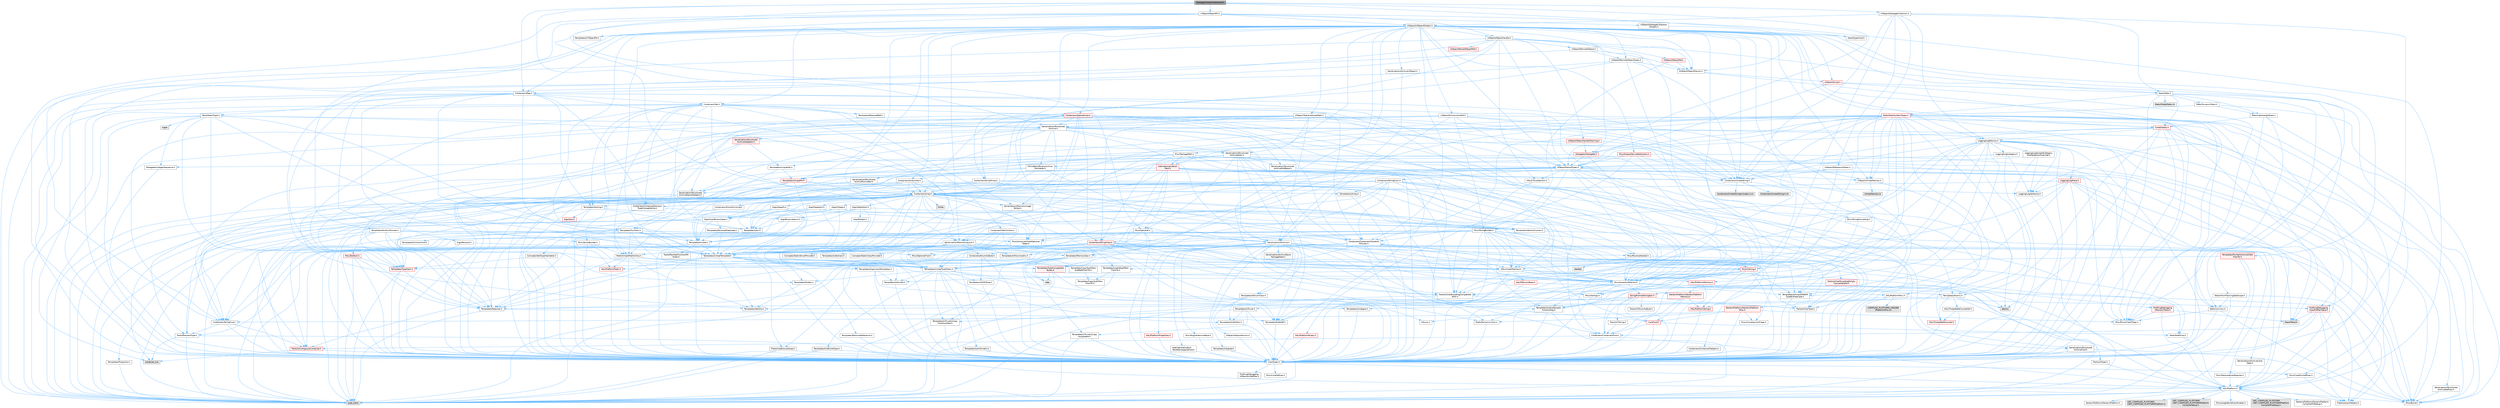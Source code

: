digraph "GarbageCollectionSchema.h"
{
 // INTERACTIVE_SVG=YES
 // LATEX_PDF_SIZE
  bgcolor="transparent";
  edge [fontname=Helvetica,fontsize=10,labelfontname=Helvetica,labelfontsize=10];
  node [fontname=Helvetica,fontsize=10,shape=box,height=0.2,width=0.4];
  Node1 [id="Node000001",label="GarbageCollectionSchema.h",height=0.2,width=0.4,color="gray40", fillcolor="grey60", style="filled", fontcolor="black",tooltip=" "];
  Node1 -> Node2 [id="edge1_Node000001_Node000002",color="steelblue1",style="solid",tooltip=" "];
  Node2 [id="Node000002",label="Containers/Array.h",height=0.2,width=0.4,color="grey40", fillcolor="white", style="filled",URL="$df/dd0/Array_8h.html",tooltip=" "];
  Node2 -> Node3 [id="edge2_Node000002_Node000003",color="steelblue1",style="solid",tooltip=" "];
  Node3 [id="Node000003",label="CoreTypes.h",height=0.2,width=0.4,color="grey40", fillcolor="white", style="filled",URL="$dc/dec/CoreTypes_8h.html",tooltip=" "];
  Node3 -> Node4 [id="edge3_Node000003_Node000004",color="steelblue1",style="solid",tooltip=" "];
  Node4 [id="Node000004",label="HAL/Platform.h",height=0.2,width=0.4,color="grey40", fillcolor="white", style="filled",URL="$d9/dd0/Platform_8h.html",tooltip=" "];
  Node4 -> Node5 [id="edge4_Node000004_Node000005",color="steelblue1",style="solid",tooltip=" "];
  Node5 [id="Node000005",label="Misc/Build.h",height=0.2,width=0.4,color="grey40", fillcolor="white", style="filled",URL="$d3/dbb/Build_8h.html",tooltip=" "];
  Node4 -> Node6 [id="edge5_Node000004_Node000006",color="steelblue1",style="solid",tooltip=" "];
  Node6 [id="Node000006",label="Misc/LargeWorldCoordinates.h",height=0.2,width=0.4,color="grey40", fillcolor="white", style="filled",URL="$d2/dcb/LargeWorldCoordinates_8h.html",tooltip=" "];
  Node4 -> Node7 [id="edge6_Node000004_Node000007",color="steelblue1",style="solid",tooltip=" "];
  Node7 [id="Node000007",label="type_traits",height=0.2,width=0.4,color="grey60", fillcolor="#E0E0E0", style="filled",tooltip=" "];
  Node4 -> Node8 [id="edge7_Node000004_Node000008",color="steelblue1",style="solid",tooltip=" "];
  Node8 [id="Node000008",label="PreprocessorHelpers.h",height=0.2,width=0.4,color="grey40", fillcolor="white", style="filled",URL="$db/ddb/PreprocessorHelpers_8h.html",tooltip=" "];
  Node4 -> Node9 [id="edge8_Node000004_Node000009",color="steelblue1",style="solid",tooltip=" "];
  Node9 [id="Node000009",label="UBT_COMPILED_PLATFORM\l/UBT_COMPILED_PLATFORMPlatform\lCompilerPreSetup.h",height=0.2,width=0.4,color="grey60", fillcolor="#E0E0E0", style="filled",tooltip=" "];
  Node4 -> Node10 [id="edge9_Node000004_Node000010",color="steelblue1",style="solid",tooltip=" "];
  Node10 [id="Node000010",label="GenericPlatform/GenericPlatform\lCompilerPreSetup.h",height=0.2,width=0.4,color="grey40", fillcolor="white", style="filled",URL="$d9/dc8/GenericPlatformCompilerPreSetup_8h.html",tooltip=" "];
  Node4 -> Node11 [id="edge10_Node000004_Node000011",color="steelblue1",style="solid",tooltip=" "];
  Node11 [id="Node000011",label="GenericPlatform/GenericPlatform.h",height=0.2,width=0.4,color="grey40", fillcolor="white", style="filled",URL="$d6/d84/GenericPlatform_8h.html",tooltip=" "];
  Node4 -> Node12 [id="edge11_Node000004_Node000012",color="steelblue1",style="solid",tooltip=" "];
  Node12 [id="Node000012",label="UBT_COMPILED_PLATFORM\l/UBT_COMPILED_PLATFORMPlatform.h",height=0.2,width=0.4,color="grey60", fillcolor="#E0E0E0", style="filled",tooltip=" "];
  Node4 -> Node13 [id="edge12_Node000004_Node000013",color="steelblue1",style="solid",tooltip=" "];
  Node13 [id="Node000013",label="UBT_COMPILED_PLATFORM\l/UBT_COMPILED_PLATFORMPlatform\lCompilerSetup.h",height=0.2,width=0.4,color="grey60", fillcolor="#E0E0E0", style="filled",tooltip=" "];
  Node3 -> Node14 [id="edge13_Node000003_Node000014",color="steelblue1",style="solid",tooltip=" "];
  Node14 [id="Node000014",label="ProfilingDebugging\l/UMemoryDefines.h",height=0.2,width=0.4,color="grey40", fillcolor="white", style="filled",URL="$d2/da2/UMemoryDefines_8h.html",tooltip=" "];
  Node3 -> Node15 [id="edge14_Node000003_Node000015",color="steelblue1",style="solid",tooltip=" "];
  Node15 [id="Node000015",label="Misc/CoreMiscDefines.h",height=0.2,width=0.4,color="grey40", fillcolor="white", style="filled",URL="$da/d38/CoreMiscDefines_8h.html",tooltip=" "];
  Node15 -> Node4 [id="edge15_Node000015_Node000004",color="steelblue1",style="solid",tooltip=" "];
  Node15 -> Node8 [id="edge16_Node000015_Node000008",color="steelblue1",style="solid",tooltip=" "];
  Node3 -> Node16 [id="edge17_Node000003_Node000016",color="steelblue1",style="solid",tooltip=" "];
  Node16 [id="Node000016",label="Misc/CoreDefines.h",height=0.2,width=0.4,color="grey40", fillcolor="white", style="filled",URL="$d3/dd2/CoreDefines_8h.html",tooltip=" "];
  Node2 -> Node17 [id="edge18_Node000002_Node000017",color="steelblue1",style="solid",tooltip=" "];
  Node17 [id="Node000017",label="Misc/AssertionMacros.h",height=0.2,width=0.4,color="grey40", fillcolor="white", style="filled",URL="$d0/dfa/AssertionMacros_8h.html",tooltip=" "];
  Node17 -> Node3 [id="edge19_Node000017_Node000003",color="steelblue1",style="solid",tooltip=" "];
  Node17 -> Node4 [id="edge20_Node000017_Node000004",color="steelblue1",style="solid",tooltip=" "];
  Node17 -> Node18 [id="edge21_Node000017_Node000018",color="steelblue1",style="solid",tooltip=" "];
  Node18 [id="Node000018",label="HAL/PlatformMisc.h",height=0.2,width=0.4,color="grey40", fillcolor="white", style="filled",URL="$d0/df5/PlatformMisc_8h.html",tooltip=" "];
  Node18 -> Node3 [id="edge22_Node000018_Node000003",color="steelblue1",style="solid",tooltip=" "];
  Node18 -> Node19 [id="edge23_Node000018_Node000019",color="steelblue1",style="solid",tooltip=" "];
  Node19 [id="Node000019",label="GenericPlatform/GenericPlatform\lMisc.h",height=0.2,width=0.4,color="red", fillcolor="#FFF0F0", style="filled",URL="$db/d9a/GenericPlatformMisc_8h.html",tooltip=" "];
  Node19 -> Node20 [id="edge24_Node000019_Node000020",color="steelblue1",style="solid",tooltip=" "];
  Node20 [id="Node000020",label="Containers/StringFwd.h",height=0.2,width=0.4,color="grey40", fillcolor="white", style="filled",URL="$df/d37/StringFwd_8h.html",tooltip=" "];
  Node20 -> Node3 [id="edge25_Node000020_Node000003",color="steelblue1",style="solid",tooltip=" "];
  Node20 -> Node21 [id="edge26_Node000020_Node000021",color="steelblue1",style="solid",tooltip=" "];
  Node21 [id="Node000021",label="Traits/ElementType.h",height=0.2,width=0.4,color="grey40", fillcolor="white", style="filled",URL="$d5/d4f/ElementType_8h.html",tooltip=" "];
  Node21 -> Node4 [id="edge27_Node000021_Node000004",color="steelblue1",style="solid",tooltip=" "];
  Node21 -> Node22 [id="edge28_Node000021_Node000022",color="steelblue1",style="solid",tooltip=" "];
  Node22 [id="Node000022",label="initializer_list",height=0.2,width=0.4,color="grey60", fillcolor="#E0E0E0", style="filled",tooltip=" "];
  Node21 -> Node7 [id="edge29_Node000021_Node000007",color="steelblue1",style="solid",tooltip=" "];
  Node20 -> Node23 [id="edge30_Node000020_Node000023",color="steelblue1",style="solid",tooltip=" "];
  Node23 [id="Node000023",label="Traits/IsContiguousContainer.h",height=0.2,width=0.4,color="red", fillcolor="#FFF0F0", style="filled",URL="$d5/d3c/IsContiguousContainer_8h.html",tooltip=" "];
  Node23 -> Node3 [id="edge31_Node000023_Node000003",color="steelblue1",style="solid",tooltip=" "];
  Node23 -> Node22 [id="edge32_Node000023_Node000022",color="steelblue1",style="solid",tooltip=" "];
  Node19 -> Node25 [id="edge33_Node000019_Node000025",color="steelblue1",style="solid",tooltip=" "];
  Node25 [id="Node000025",label="CoreFwd.h",height=0.2,width=0.4,color="red", fillcolor="#FFF0F0", style="filled",URL="$d1/d1e/CoreFwd_8h.html",tooltip=" "];
  Node25 -> Node3 [id="edge34_Node000025_Node000003",color="steelblue1",style="solid",tooltip=" "];
  Node25 -> Node26 [id="edge35_Node000025_Node000026",color="steelblue1",style="solid",tooltip=" "];
  Node26 [id="Node000026",label="Containers/ContainersFwd.h",height=0.2,width=0.4,color="grey40", fillcolor="white", style="filled",URL="$d4/d0a/ContainersFwd_8h.html",tooltip=" "];
  Node26 -> Node4 [id="edge36_Node000026_Node000004",color="steelblue1",style="solid",tooltip=" "];
  Node26 -> Node3 [id="edge37_Node000026_Node000003",color="steelblue1",style="solid",tooltip=" "];
  Node26 -> Node23 [id="edge38_Node000026_Node000023",color="steelblue1",style="solid",tooltip=" "];
  Node25 -> Node27 [id="edge39_Node000025_Node000027",color="steelblue1",style="solid",tooltip=" "];
  Node27 [id="Node000027",label="Math/MathFwd.h",height=0.2,width=0.4,color="grey40", fillcolor="white", style="filled",URL="$d2/d10/MathFwd_8h.html",tooltip=" "];
  Node27 -> Node4 [id="edge40_Node000027_Node000004",color="steelblue1",style="solid",tooltip=" "];
  Node19 -> Node3 [id="edge41_Node000019_Node000003",color="steelblue1",style="solid",tooltip=" "];
  Node19 -> Node40 [id="edge42_Node000019_Node000040",color="steelblue1",style="solid",tooltip=" "];
  Node40 [id="Node000040",label="Math/NumericLimits.h",height=0.2,width=0.4,color="grey40", fillcolor="white", style="filled",URL="$df/d1b/NumericLimits_8h.html",tooltip=" "];
  Node40 -> Node3 [id="edge43_Node000040_Node000003",color="steelblue1",style="solid",tooltip=" "];
  Node19 -> Node41 [id="edge44_Node000019_Node000041",color="steelblue1",style="solid",tooltip=" "];
  Node41 [id="Node000041",label="Misc/CompressionFlags.h",height=0.2,width=0.4,color="grey40", fillcolor="white", style="filled",URL="$d9/d76/CompressionFlags_8h.html",tooltip=" "];
  Node19 -> Node42 [id="edge45_Node000019_Node000042",color="steelblue1",style="solid",tooltip=" "];
  Node42 [id="Node000042",label="Misc/EnumClassFlags.h",height=0.2,width=0.4,color="grey40", fillcolor="white", style="filled",URL="$d8/de7/EnumClassFlags_8h.html",tooltip=" "];
  Node18 -> Node45 [id="edge46_Node000018_Node000045",color="steelblue1",style="solid",tooltip=" "];
  Node45 [id="Node000045",label="COMPILED_PLATFORM_HEADER\l(PlatformMisc.h)",height=0.2,width=0.4,color="grey60", fillcolor="#E0E0E0", style="filled",tooltip=" "];
  Node18 -> Node46 [id="edge47_Node000018_Node000046",color="steelblue1",style="solid",tooltip=" "];
  Node46 [id="Node000046",label="ProfilingDebugging\l/CpuProfilerTrace.h",height=0.2,width=0.4,color="red", fillcolor="#FFF0F0", style="filled",URL="$da/dcb/CpuProfilerTrace_8h.html",tooltip=" "];
  Node46 -> Node3 [id="edge48_Node000046_Node000003",color="steelblue1",style="solid",tooltip=" "];
  Node46 -> Node26 [id="edge49_Node000046_Node000026",color="steelblue1",style="solid",tooltip=" "];
  Node46 -> Node8 [id="edge50_Node000046_Node000008",color="steelblue1",style="solid",tooltip=" "];
  Node46 -> Node5 [id="edge51_Node000046_Node000005",color="steelblue1",style="solid",tooltip=" "];
  Node46 -> Node53 [id="edge52_Node000046_Node000053",color="steelblue1",style="solid",tooltip=" "];
  Node53 [id="Node000053",label="Trace/Trace.h",height=0.2,width=0.4,color="grey60", fillcolor="#E0E0E0", style="filled",tooltip=" "];
  Node17 -> Node8 [id="edge53_Node000017_Node000008",color="steelblue1",style="solid",tooltip=" "];
  Node17 -> Node54 [id="edge54_Node000017_Node000054",color="steelblue1",style="solid",tooltip=" "];
  Node54 [id="Node000054",label="Templates/EnableIf.h",height=0.2,width=0.4,color="grey40", fillcolor="white", style="filled",URL="$d7/d60/EnableIf_8h.html",tooltip=" "];
  Node54 -> Node3 [id="edge55_Node000054_Node000003",color="steelblue1",style="solid",tooltip=" "];
  Node17 -> Node55 [id="edge56_Node000017_Node000055",color="steelblue1",style="solid",tooltip=" "];
  Node55 [id="Node000055",label="Templates/IsArrayOrRefOf\lTypeByPredicate.h",height=0.2,width=0.4,color="grey40", fillcolor="white", style="filled",URL="$d6/da1/IsArrayOrRefOfTypeByPredicate_8h.html",tooltip=" "];
  Node55 -> Node3 [id="edge57_Node000055_Node000003",color="steelblue1",style="solid",tooltip=" "];
  Node17 -> Node56 [id="edge58_Node000017_Node000056",color="steelblue1",style="solid",tooltip=" "];
  Node56 [id="Node000056",label="Templates/IsValidVariadic\lFunctionArg.h",height=0.2,width=0.4,color="grey40", fillcolor="white", style="filled",URL="$d0/dc8/IsValidVariadicFunctionArg_8h.html",tooltip=" "];
  Node56 -> Node3 [id="edge59_Node000056_Node000003",color="steelblue1",style="solid",tooltip=" "];
  Node56 -> Node57 [id="edge60_Node000056_Node000057",color="steelblue1",style="solid",tooltip=" "];
  Node57 [id="Node000057",label="IsEnum.h",height=0.2,width=0.4,color="grey40", fillcolor="white", style="filled",URL="$d4/de5/IsEnum_8h.html",tooltip=" "];
  Node56 -> Node7 [id="edge61_Node000056_Node000007",color="steelblue1",style="solid",tooltip=" "];
  Node17 -> Node58 [id="edge62_Node000017_Node000058",color="steelblue1",style="solid",tooltip=" "];
  Node58 [id="Node000058",label="Traits/IsCharEncodingCompatible\lWith.h",height=0.2,width=0.4,color="grey40", fillcolor="white", style="filled",URL="$df/dd1/IsCharEncodingCompatibleWith_8h.html",tooltip=" "];
  Node58 -> Node7 [id="edge63_Node000058_Node000007",color="steelblue1",style="solid",tooltip=" "];
  Node58 -> Node59 [id="edge64_Node000058_Node000059",color="steelblue1",style="solid",tooltip=" "];
  Node59 [id="Node000059",label="Traits/IsCharType.h",height=0.2,width=0.4,color="grey40", fillcolor="white", style="filled",URL="$db/d51/IsCharType_8h.html",tooltip=" "];
  Node59 -> Node3 [id="edge65_Node000059_Node000003",color="steelblue1",style="solid",tooltip=" "];
  Node17 -> Node60 [id="edge66_Node000017_Node000060",color="steelblue1",style="solid",tooltip=" "];
  Node60 [id="Node000060",label="Misc/VarArgs.h",height=0.2,width=0.4,color="grey40", fillcolor="white", style="filled",URL="$d5/d6f/VarArgs_8h.html",tooltip=" "];
  Node60 -> Node3 [id="edge67_Node000060_Node000003",color="steelblue1",style="solid",tooltip=" "];
  Node17 -> Node61 [id="edge68_Node000017_Node000061",color="steelblue1",style="solid",tooltip=" "];
  Node61 [id="Node000061",label="String/FormatStringSan.h",height=0.2,width=0.4,color="red", fillcolor="#FFF0F0", style="filled",URL="$d3/d8b/FormatStringSan_8h.html",tooltip=" "];
  Node61 -> Node7 [id="edge69_Node000061_Node000007",color="steelblue1",style="solid",tooltip=" "];
  Node61 -> Node3 [id="edge70_Node000061_Node000003",color="steelblue1",style="solid",tooltip=" "];
  Node61 -> Node62 [id="edge71_Node000061_Node000062",color="steelblue1",style="solid",tooltip=" "];
  Node62 [id="Node000062",label="Templates/Requires.h",height=0.2,width=0.4,color="grey40", fillcolor="white", style="filled",URL="$dc/d96/Requires_8h.html",tooltip=" "];
  Node62 -> Node54 [id="edge72_Node000062_Node000054",color="steelblue1",style="solid",tooltip=" "];
  Node62 -> Node7 [id="edge73_Node000062_Node000007",color="steelblue1",style="solid",tooltip=" "];
  Node61 -> Node63 [id="edge74_Node000061_Node000063",color="steelblue1",style="solid",tooltip=" "];
  Node63 [id="Node000063",label="Templates/Identity.h",height=0.2,width=0.4,color="grey40", fillcolor="white", style="filled",URL="$d0/dd5/Identity_8h.html",tooltip=" "];
  Node61 -> Node56 [id="edge75_Node000061_Node000056",color="steelblue1",style="solid",tooltip=" "];
  Node61 -> Node59 [id="edge76_Node000061_Node000059",color="steelblue1",style="solid",tooltip=" "];
  Node61 -> Node64 [id="edge77_Node000061_Node000064",color="steelblue1",style="solid",tooltip=" "];
  Node64 [id="Node000064",label="Traits/IsTEnumAsByte.h",height=0.2,width=0.4,color="grey40", fillcolor="white", style="filled",URL="$d1/de6/IsTEnumAsByte_8h.html",tooltip=" "];
  Node61 -> Node65 [id="edge78_Node000061_Node000065",color="steelblue1",style="solid",tooltip=" "];
  Node65 [id="Node000065",label="Traits/IsTString.h",height=0.2,width=0.4,color="grey40", fillcolor="white", style="filled",URL="$d0/df8/IsTString_8h.html",tooltip=" "];
  Node65 -> Node26 [id="edge79_Node000065_Node000026",color="steelblue1",style="solid",tooltip=" "];
  Node61 -> Node26 [id="edge80_Node000061_Node000026",color="steelblue1",style="solid",tooltip=" "];
  Node17 -> Node67 [id="edge81_Node000017_Node000067",color="steelblue1",style="solid",tooltip=" "];
  Node67 [id="Node000067",label="atomic",height=0.2,width=0.4,color="grey60", fillcolor="#E0E0E0", style="filled",tooltip=" "];
  Node2 -> Node68 [id="edge82_Node000002_Node000068",color="steelblue1",style="solid",tooltip=" "];
  Node68 [id="Node000068",label="Misc/IntrusiveUnsetOptional\lState.h",height=0.2,width=0.4,color="grey40", fillcolor="white", style="filled",URL="$d2/d0a/IntrusiveUnsetOptionalState_8h.html",tooltip=" "];
  Node68 -> Node69 [id="edge83_Node000068_Node000069",color="steelblue1",style="solid",tooltip=" "];
  Node69 [id="Node000069",label="Misc/OptionalFwd.h",height=0.2,width=0.4,color="grey40", fillcolor="white", style="filled",URL="$dc/d50/OptionalFwd_8h.html",tooltip=" "];
  Node2 -> Node70 [id="edge84_Node000002_Node000070",color="steelblue1",style="solid",tooltip=" "];
  Node70 [id="Node000070",label="Misc/ReverseIterate.h",height=0.2,width=0.4,color="grey40", fillcolor="white", style="filled",URL="$db/de3/ReverseIterate_8h.html",tooltip=" "];
  Node70 -> Node4 [id="edge85_Node000070_Node000004",color="steelblue1",style="solid",tooltip=" "];
  Node70 -> Node71 [id="edge86_Node000070_Node000071",color="steelblue1",style="solid",tooltip=" "];
  Node71 [id="Node000071",label="iterator",height=0.2,width=0.4,color="grey60", fillcolor="#E0E0E0", style="filled",tooltip=" "];
  Node2 -> Node72 [id="edge87_Node000002_Node000072",color="steelblue1",style="solid",tooltip=" "];
  Node72 [id="Node000072",label="HAL/UnrealMemory.h",height=0.2,width=0.4,color="grey40", fillcolor="white", style="filled",URL="$d9/d96/UnrealMemory_8h.html",tooltip=" "];
  Node72 -> Node3 [id="edge88_Node000072_Node000003",color="steelblue1",style="solid",tooltip=" "];
  Node72 -> Node73 [id="edge89_Node000072_Node000073",color="steelblue1",style="solid",tooltip=" "];
  Node73 [id="Node000073",label="GenericPlatform/GenericPlatform\lMemory.h",height=0.2,width=0.4,color="red", fillcolor="#FFF0F0", style="filled",URL="$dd/d22/GenericPlatformMemory_8h.html",tooltip=" "];
  Node73 -> Node25 [id="edge90_Node000073_Node000025",color="steelblue1",style="solid",tooltip=" "];
  Node73 -> Node3 [id="edge91_Node000073_Node000003",color="steelblue1",style="solid",tooltip=" "];
  Node73 -> Node74 [id="edge92_Node000073_Node000074",color="steelblue1",style="solid",tooltip=" "];
  Node74 [id="Node000074",label="HAL/PlatformString.h",height=0.2,width=0.4,color="red", fillcolor="#FFF0F0", style="filled",URL="$db/db5/PlatformString_8h.html",tooltip=" "];
  Node74 -> Node3 [id="edge93_Node000074_Node000003",color="steelblue1",style="solid",tooltip=" "];
  Node72 -> Node76 [id="edge94_Node000072_Node000076",color="steelblue1",style="solid",tooltip=" "];
  Node76 [id="Node000076",label="HAL/MemoryBase.h",height=0.2,width=0.4,color="red", fillcolor="#FFF0F0", style="filled",URL="$d6/d9f/MemoryBase_8h.html",tooltip=" "];
  Node76 -> Node3 [id="edge95_Node000076_Node000003",color="steelblue1",style="solid",tooltip=" "];
  Node76 -> Node80 [id="edge96_Node000076_Node000080",color="steelblue1",style="solid",tooltip=" "];
  Node80 [id="Node000080",label="Templates/Atomic.h",height=0.2,width=0.4,color="grey40", fillcolor="white", style="filled",URL="$d3/d91/Atomic_8h.html",tooltip=" "];
  Node80 -> Node81 [id="edge97_Node000080_Node000081",color="steelblue1",style="solid",tooltip=" "];
  Node81 [id="Node000081",label="HAL/ThreadSafeCounter.h",height=0.2,width=0.4,color="red", fillcolor="#FFF0F0", style="filled",URL="$dc/dc9/ThreadSafeCounter_8h.html",tooltip=" "];
  Node81 -> Node3 [id="edge98_Node000081_Node000003",color="steelblue1",style="solid",tooltip=" "];
  Node80 -> Node82 [id="edge99_Node000080_Node000082",color="steelblue1",style="solid",tooltip=" "];
  Node82 [id="Node000082",label="HAL/ThreadSafeCounter64.h",height=0.2,width=0.4,color="grey40", fillcolor="white", style="filled",URL="$d0/d12/ThreadSafeCounter64_8h.html",tooltip=" "];
  Node82 -> Node3 [id="edge100_Node000082_Node000003",color="steelblue1",style="solid",tooltip=" "];
  Node82 -> Node81 [id="edge101_Node000082_Node000081",color="steelblue1",style="solid",tooltip=" "];
  Node80 -> Node83 [id="edge102_Node000080_Node000083",color="steelblue1",style="solid",tooltip=" "];
  Node83 [id="Node000083",label="Templates/IsIntegral.h",height=0.2,width=0.4,color="grey40", fillcolor="white", style="filled",URL="$da/d64/IsIntegral_8h.html",tooltip=" "];
  Node83 -> Node3 [id="edge103_Node000083_Node000003",color="steelblue1",style="solid",tooltip=" "];
  Node80 -> Node84 [id="edge104_Node000080_Node000084",color="steelblue1",style="solid",tooltip=" "];
  Node84 [id="Node000084",label="Templates/IsTrivial.h",height=0.2,width=0.4,color="grey40", fillcolor="white", style="filled",URL="$da/d4c/IsTrivial_8h.html",tooltip=" "];
  Node84 -> Node85 [id="edge105_Node000084_Node000085",color="steelblue1",style="solid",tooltip=" "];
  Node85 [id="Node000085",label="Templates/AndOrNot.h",height=0.2,width=0.4,color="grey40", fillcolor="white", style="filled",URL="$db/d0a/AndOrNot_8h.html",tooltip=" "];
  Node85 -> Node3 [id="edge106_Node000085_Node000003",color="steelblue1",style="solid",tooltip=" "];
  Node84 -> Node86 [id="edge107_Node000084_Node000086",color="steelblue1",style="solid",tooltip=" "];
  Node86 [id="Node000086",label="Templates/IsTriviallyCopy\lConstructible.h",height=0.2,width=0.4,color="grey40", fillcolor="white", style="filled",URL="$d3/d78/IsTriviallyCopyConstructible_8h.html",tooltip=" "];
  Node86 -> Node3 [id="edge108_Node000086_Node000003",color="steelblue1",style="solid",tooltip=" "];
  Node86 -> Node7 [id="edge109_Node000086_Node000007",color="steelblue1",style="solid",tooltip=" "];
  Node84 -> Node87 [id="edge110_Node000084_Node000087",color="steelblue1",style="solid",tooltip=" "];
  Node87 [id="Node000087",label="Templates/IsTriviallyCopy\lAssignable.h",height=0.2,width=0.4,color="grey40", fillcolor="white", style="filled",URL="$d2/df2/IsTriviallyCopyAssignable_8h.html",tooltip=" "];
  Node87 -> Node3 [id="edge111_Node000087_Node000003",color="steelblue1",style="solid",tooltip=" "];
  Node87 -> Node7 [id="edge112_Node000087_Node000007",color="steelblue1",style="solid",tooltip=" "];
  Node84 -> Node7 [id="edge113_Node000084_Node000007",color="steelblue1",style="solid",tooltip=" "];
  Node80 -> Node88 [id="edge114_Node000080_Node000088",color="steelblue1",style="solid",tooltip=" "];
  Node88 [id="Node000088",label="Traits/IntType.h",height=0.2,width=0.4,color="grey40", fillcolor="white", style="filled",URL="$d7/deb/IntType_8h.html",tooltip=" "];
  Node88 -> Node4 [id="edge115_Node000088_Node000004",color="steelblue1",style="solid",tooltip=" "];
  Node80 -> Node67 [id="edge116_Node000080_Node000067",color="steelblue1",style="solid",tooltip=" "];
  Node72 -> Node89 [id="edge117_Node000072_Node000089",color="steelblue1",style="solid",tooltip=" "];
  Node89 [id="Node000089",label="HAL/PlatformMemory.h",height=0.2,width=0.4,color="red", fillcolor="#FFF0F0", style="filled",URL="$de/d68/PlatformMemory_8h.html",tooltip=" "];
  Node89 -> Node3 [id="edge118_Node000089_Node000003",color="steelblue1",style="solid",tooltip=" "];
  Node89 -> Node73 [id="edge119_Node000089_Node000073",color="steelblue1",style="solid",tooltip=" "];
  Node72 -> Node91 [id="edge120_Node000072_Node000091",color="steelblue1",style="solid",tooltip=" "];
  Node91 [id="Node000091",label="ProfilingDebugging\l/MemoryTrace.h",height=0.2,width=0.4,color="red", fillcolor="#FFF0F0", style="filled",URL="$da/dd7/MemoryTrace_8h.html",tooltip=" "];
  Node91 -> Node4 [id="edge121_Node000091_Node000004",color="steelblue1",style="solid",tooltip=" "];
  Node91 -> Node42 [id="edge122_Node000091_Node000042",color="steelblue1",style="solid",tooltip=" "];
  Node91 -> Node53 [id="edge123_Node000091_Node000053",color="steelblue1",style="solid",tooltip=" "];
  Node72 -> Node92 [id="edge124_Node000072_Node000092",color="steelblue1",style="solid",tooltip=" "];
  Node92 [id="Node000092",label="Templates/IsPointer.h",height=0.2,width=0.4,color="grey40", fillcolor="white", style="filled",URL="$d7/d05/IsPointer_8h.html",tooltip=" "];
  Node92 -> Node3 [id="edge125_Node000092_Node000003",color="steelblue1",style="solid",tooltip=" "];
  Node2 -> Node93 [id="edge126_Node000002_Node000093",color="steelblue1",style="solid",tooltip=" "];
  Node93 [id="Node000093",label="Templates/UnrealTypeTraits.h",height=0.2,width=0.4,color="grey40", fillcolor="white", style="filled",URL="$d2/d2d/UnrealTypeTraits_8h.html",tooltip=" "];
  Node93 -> Node3 [id="edge127_Node000093_Node000003",color="steelblue1",style="solid",tooltip=" "];
  Node93 -> Node92 [id="edge128_Node000093_Node000092",color="steelblue1",style="solid",tooltip=" "];
  Node93 -> Node17 [id="edge129_Node000093_Node000017",color="steelblue1",style="solid",tooltip=" "];
  Node93 -> Node85 [id="edge130_Node000093_Node000085",color="steelblue1",style="solid",tooltip=" "];
  Node93 -> Node54 [id="edge131_Node000093_Node000054",color="steelblue1",style="solid",tooltip=" "];
  Node93 -> Node94 [id="edge132_Node000093_Node000094",color="steelblue1",style="solid",tooltip=" "];
  Node94 [id="Node000094",label="Templates/IsArithmetic.h",height=0.2,width=0.4,color="grey40", fillcolor="white", style="filled",URL="$d2/d5d/IsArithmetic_8h.html",tooltip=" "];
  Node94 -> Node3 [id="edge133_Node000094_Node000003",color="steelblue1",style="solid",tooltip=" "];
  Node93 -> Node57 [id="edge134_Node000093_Node000057",color="steelblue1",style="solid",tooltip=" "];
  Node93 -> Node95 [id="edge135_Node000093_Node000095",color="steelblue1",style="solid",tooltip=" "];
  Node95 [id="Node000095",label="Templates/Models.h",height=0.2,width=0.4,color="grey40", fillcolor="white", style="filled",URL="$d3/d0c/Models_8h.html",tooltip=" "];
  Node95 -> Node63 [id="edge136_Node000095_Node000063",color="steelblue1",style="solid",tooltip=" "];
  Node93 -> Node96 [id="edge137_Node000093_Node000096",color="steelblue1",style="solid",tooltip=" "];
  Node96 [id="Node000096",label="Templates/IsPODType.h",height=0.2,width=0.4,color="grey40", fillcolor="white", style="filled",URL="$d7/db1/IsPODType_8h.html",tooltip=" "];
  Node96 -> Node3 [id="edge138_Node000096_Node000003",color="steelblue1",style="solid",tooltip=" "];
  Node93 -> Node97 [id="edge139_Node000093_Node000097",color="steelblue1",style="solid",tooltip=" "];
  Node97 [id="Node000097",label="Templates/IsUECoreType.h",height=0.2,width=0.4,color="grey40", fillcolor="white", style="filled",URL="$d1/db8/IsUECoreType_8h.html",tooltip=" "];
  Node97 -> Node3 [id="edge140_Node000097_Node000003",color="steelblue1",style="solid",tooltip=" "];
  Node97 -> Node7 [id="edge141_Node000097_Node000007",color="steelblue1",style="solid",tooltip=" "];
  Node93 -> Node86 [id="edge142_Node000093_Node000086",color="steelblue1",style="solid",tooltip=" "];
  Node2 -> Node98 [id="edge143_Node000002_Node000098",color="steelblue1",style="solid",tooltip=" "];
  Node98 [id="Node000098",label="Templates/UnrealTemplate.h",height=0.2,width=0.4,color="grey40", fillcolor="white", style="filled",URL="$d4/d24/UnrealTemplate_8h.html",tooltip=" "];
  Node98 -> Node3 [id="edge144_Node000098_Node000003",color="steelblue1",style="solid",tooltip=" "];
  Node98 -> Node92 [id="edge145_Node000098_Node000092",color="steelblue1",style="solid",tooltip=" "];
  Node98 -> Node72 [id="edge146_Node000098_Node000072",color="steelblue1",style="solid",tooltip=" "];
  Node98 -> Node99 [id="edge147_Node000098_Node000099",color="steelblue1",style="solid",tooltip=" "];
  Node99 [id="Node000099",label="Templates/CopyQualifiers\lAndRefsFromTo.h",height=0.2,width=0.4,color="grey40", fillcolor="white", style="filled",URL="$d3/db3/CopyQualifiersAndRefsFromTo_8h.html",tooltip=" "];
  Node99 -> Node100 [id="edge148_Node000099_Node000100",color="steelblue1",style="solid",tooltip=" "];
  Node100 [id="Node000100",label="Templates/CopyQualifiers\lFromTo.h",height=0.2,width=0.4,color="grey40", fillcolor="white", style="filled",URL="$d5/db4/CopyQualifiersFromTo_8h.html",tooltip=" "];
  Node98 -> Node93 [id="edge149_Node000098_Node000093",color="steelblue1",style="solid",tooltip=" "];
  Node98 -> Node101 [id="edge150_Node000098_Node000101",color="steelblue1",style="solid",tooltip=" "];
  Node101 [id="Node000101",label="Templates/RemoveReference.h",height=0.2,width=0.4,color="grey40", fillcolor="white", style="filled",URL="$da/dbe/RemoveReference_8h.html",tooltip=" "];
  Node101 -> Node3 [id="edge151_Node000101_Node000003",color="steelblue1",style="solid",tooltip=" "];
  Node98 -> Node62 [id="edge152_Node000098_Node000062",color="steelblue1",style="solid",tooltip=" "];
  Node98 -> Node102 [id="edge153_Node000098_Node000102",color="steelblue1",style="solid",tooltip=" "];
  Node102 [id="Node000102",label="Templates/TypeCompatible\lBytes.h",height=0.2,width=0.4,color="red", fillcolor="#FFF0F0", style="filled",URL="$df/d0a/TypeCompatibleBytes_8h.html",tooltip=" "];
  Node102 -> Node3 [id="edge154_Node000102_Node000003",color="steelblue1",style="solid",tooltip=" "];
  Node102 -> Node31 [id="edge155_Node000102_Node000031",color="steelblue1",style="solid",tooltip=" "];
  Node31 [id="Node000031",label="new",height=0.2,width=0.4,color="grey60", fillcolor="#E0E0E0", style="filled",tooltip=" "];
  Node102 -> Node7 [id="edge156_Node000102_Node000007",color="steelblue1",style="solid",tooltip=" "];
  Node98 -> Node63 [id="edge157_Node000098_Node000063",color="steelblue1",style="solid",tooltip=" "];
  Node98 -> Node23 [id="edge158_Node000098_Node000023",color="steelblue1",style="solid",tooltip=" "];
  Node98 -> Node103 [id="edge159_Node000098_Node000103",color="steelblue1",style="solid",tooltip=" "];
  Node103 [id="Node000103",label="Traits/UseBitwiseSwap.h",height=0.2,width=0.4,color="grey40", fillcolor="white", style="filled",URL="$db/df3/UseBitwiseSwap_8h.html",tooltip=" "];
  Node103 -> Node3 [id="edge160_Node000103_Node000003",color="steelblue1",style="solid",tooltip=" "];
  Node103 -> Node7 [id="edge161_Node000103_Node000007",color="steelblue1",style="solid",tooltip=" "];
  Node98 -> Node7 [id="edge162_Node000098_Node000007",color="steelblue1",style="solid",tooltip=" "];
  Node2 -> Node104 [id="edge163_Node000002_Node000104",color="steelblue1",style="solid",tooltip=" "];
  Node104 [id="Node000104",label="Containers/AllowShrinking.h",height=0.2,width=0.4,color="grey40", fillcolor="white", style="filled",URL="$d7/d1a/AllowShrinking_8h.html",tooltip=" "];
  Node104 -> Node3 [id="edge164_Node000104_Node000003",color="steelblue1",style="solid",tooltip=" "];
  Node2 -> Node105 [id="edge165_Node000002_Node000105",color="steelblue1",style="solid",tooltip=" "];
  Node105 [id="Node000105",label="Containers/ContainerAllocation\lPolicies.h",height=0.2,width=0.4,color="grey40", fillcolor="white", style="filled",URL="$d7/dff/ContainerAllocationPolicies_8h.html",tooltip=" "];
  Node105 -> Node3 [id="edge166_Node000105_Node000003",color="steelblue1",style="solid",tooltip=" "];
  Node105 -> Node106 [id="edge167_Node000105_Node000106",color="steelblue1",style="solid",tooltip=" "];
  Node106 [id="Node000106",label="Containers/ContainerHelpers.h",height=0.2,width=0.4,color="grey40", fillcolor="white", style="filled",URL="$d7/d33/ContainerHelpers_8h.html",tooltip=" "];
  Node106 -> Node3 [id="edge168_Node000106_Node000003",color="steelblue1",style="solid",tooltip=" "];
  Node105 -> Node105 [id="edge169_Node000105_Node000105",color="steelblue1",style="solid",tooltip=" "];
  Node105 -> Node107 [id="edge170_Node000105_Node000107",color="steelblue1",style="solid",tooltip=" "];
  Node107 [id="Node000107",label="HAL/PlatformMath.h",height=0.2,width=0.4,color="red", fillcolor="#FFF0F0", style="filled",URL="$dc/d53/PlatformMath_8h.html",tooltip=" "];
  Node107 -> Node3 [id="edge171_Node000107_Node000003",color="steelblue1",style="solid",tooltip=" "];
  Node105 -> Node72 [id="edge172_Node000105_Node000072",color="steelblue1",style="solid",tooltip=" "];
  Node105 -> Node40 [id="edge173_Node000105_Node000040",color="steelblue1",style="solid",tooltip=" "];
  Node105 -> Node17 [id="edge174_Node000105_Node000017",color="steelblue1",style="solid",tooltip=" "];
  Node105 -> Node115 [id="edge175_Node000105_Node000115",color="steelblue1",style="solid",tooltip=" "];
  Node115 [id="Node000115",label="Templates/IsPolymorphic.h",height=0.2,width=0.4,color="grey40", fillcolor="white", style="filled",URL="$dc/d20/IsPolymorphic_8h.html",tooltip=" "];
  Node105 -> Node116 [id="edge176_Node000105_Node000116",color="steelblue1",style="solid",tooltip=" "];
  Node116 [id="Node000116",label="Templates/MemoryOps.h",height=0.2,width=0.4,color="grey40", fillcolor="white", style="filled",URL="$db/dea/MemoryOps_8h.html",tooltip=" "];
  Node116 -> Node3 [id="edge177_Node000116_Node000003",color="steelblue1",style="solid",tooltip=" "];
  Node116 -> Node72 [id="edge178_Node000116_Node000072",color="steelblue1",style="solid",tooltip=" "];
  Node116 -> Node87 [id="edge179_Node000116_Node000087",color="steelblue1",style="solid",tooltip=" "];
  Node116 -> Node86 [id="edge180_Node000116_Node000086",color="steelblue1",style="solid",tooltip=" "];
  Node116 -> Node62 [id="edge181_Node000116_Node000062",color="steelblue1",style="solid",tooltip=" "];
  Node116 -> Node93 [id="edge182_Node000116_Node000093",color="steelblue1",style="solid",tooltip=" "];
  Node116 -> Node103 [id="edge183_Node000116_Node000103",color="steelblue1",style="solid",tooltip=" "];
  Node116 -> Node31 [id="edge184_Node000116_Node000031",color="steelblue1",style="solid",tooltip=" "];
  Node116 -> Node7 [id="edge185_Node000116_Node000007",color="steelblue1",style="solid",tooltip=" "];
  Node105 -> Node102 [id="edge186_Node000105_Node000102",color="steelblue1",style="solid",tooltip=" "];
  Node105 -> Node7 [id="edge187_Node000105_Node000007",color="steelblue1",style="solid",tooltip=" "];
  Node2 -> Node117 [id="edge188_Node000002_Node000117",color="steelblue1",style="solid",tooltip=" "];
  Node117 [id="Node000117",label="Containers/ContainerElement\lTypeCompatibility.h",height=0.2,width=0.4,color="grey40", fillcolor="white", style="filled",URL="$df/ddf/ContainerElementTypeCompatibility_8h.html",tooltip=" "];
  Node117 -> Node3 [id="edge189_Node000117_Node000003",color="steelblue1",style="solid",tooltip=" "];
  Node117 -> Node93 [id="edge190_Node000117_Node000093",color="steelblue1",style="solid",tooltip=" "];
  Node2 -> Node118 [id="edge191_Node000002_Node000118",color="steelblue1",style="solid",tooltip=" "];
  Node118 [id="Node000118",label="Serialization/Archive.h",height=0.2,width=0.4,color="grey40", fillcolor="white", style="filled",URL="$d7/d3b/Archive_8h.html",tooltip=" "];
  Node118 -> Node25 [id="edge192_Node000118_Node000025",color="steelblue1",style="solid",tooltip=" "];
  Node118 -> Node3 [id="edge193_Node000118_Node000003",color="steelblue1",style="solid",tooltip=" "];
  Node118 -> Node119 [id="edge194_Node000118_Node000119",color="steelblue1",style="solid",tooltip=" "];
  Node119 [id="Node000119",label="HAL/PlatformProperties.h",height=0.2,width=0.4,color="red", fillcolor="#FFF0F0", style="filled",URL="$d9/db0/PlatformProperties_8h.html",tooltip=" "];
  Node119 -> Node3 [id="edge195_Node000119_Node000003",color="steelblue1",style="solid",tooltip=" "];
  Node118 -> Node122 [id="edge196_Node000118_Node000122",color="steelblue1",style="solid",tooltip=" "];
  Node122 [id="Node000122",label="Internationalization\l/TextNamespaceFwd.h",height=0.2,width=0.4,color="grey40", fillcolor="white", style="filled",URL="$d8/d97/TextNamespaceFwd_8h.html",tooltip=" "];
  Node122 -> Node3 [id="edge197_Node000122_Node000003",color="steelblue1",style="solid",tooltip=" "];
  Node118 -> Node27 [id="edge198_Node000118_Node000027",color="steelblue1",style="solid",tooltip=" "];
  Node118 -> Node17 [id="edge199_Node000118_Node000017",color="steelblue1",style="solid",tooltip=" "];
  Node118 -> Node5 [id="edge200_Node000118_Node000005",color="steelblue1",style="solid",tooltip=" "];
  Node118 -> Node41 [id="edge201_Node000118_Node000041",color="steelblue1",style="solid",tooltip=" "];
  Node118 -> Node123 [id="edge202_Node000118_Node000123",color="steelblue1",style="solid",tooltip=" "];
  Node123 [id="Node000123",label="Misc/EngineVersionBase.h",height=0.2,width=0.4,color="grey40", fillcolor="white", style="filled",URL="$d5/d2b/EngineVersionBase_8h.html",tooltip=" "];
  Node123 -> Node3 [id="edge203_Node000123_Node000003",color="steelblue1",style="solid",tooltip=" "];
  Node118 -> Node60 [id="edge204_Node000118_Node000060",color="steelblue1",style="solid",tooltip=" "];
  Node118 -> Node124 [id="edge205_Node000118_Node000124",color="steelblue1",style="solid",tooltip=" "];
  Node124 [id="Node000124",label="Serialization/ArchiveCook\lData.h",height=0.2,width=0.4,color="grey40", fillcolor="white", style="filled",URL="$dc/db6/ArchiveCookData_8h.html",tooltip=" "];
  Node124 -> Node4 [id="edge206_Node000124_Node000004",color="steelblue1",style="solid",tooltip=" "];
  Node118 -> Node125 [id="edge207_Node000118_Node000125",color="steelblue1",style="solid",tooltip=" "];
  Node125 [id="Node000125",label="Serialization/ArchiveSave\lPackageData.h",height=0.2,width=0.4,color="grey40", fillcolor="white", style="filled",URL="$d1/d37/ArchiveSavePackageData_8h.html",tooltip=" "];
  Node118 -> Node54 [id="edge208_Node000118_Node000054",color="steelblue1",style="solid",tooltip=" "];
  Node118 -> Node55 [id="edge209_Node000118_Node000055",color="steelblue1",style="solid",tooltip=" "];
  Node118 -> Node126 [id="edge210_Node000118_Node000126",color="steelblue1",style="solid",tooltip=" "];
  Node126 [id="Node000126",label="Templates/IsEnumClass.h",height=0.2,width=0.4,color="grey40", fillcolor="white", style="filled",URL="$d7/d15/IsEnumClass_8h.html",tooltip=" "];
  Node126 -> Node3 [id="edge211_Node000126_Node000003",color="steelblue1",style="solid",tooltip=" "];
  Node126 -> Node85 [id="edge212_Node000126_Node000085",color="steelblue1",style="solid",tooltip=" "];
  Node118 -> Node112 [id="edge213_Node000118_Node000112",color="steelblue1",style="solid",tooltip=" "];
  Node112 [id="Node000112",label="Templates/IsSigned.h",height=0.2,width=0.4,color="grey40", fillcolor="white", style="filled",URL="$d8/dd8/IsSigned_8h.html",tooltip=" "];
  Node112 -> Node3 [id="edge214_Node000112_Node000003",color="steelblue1",style="solid",tooltip=" "];
  Node118 -> Node56 [id="edge215_Node000118_Node000056",color="steelblue1",style="solid",tooltip=" "];
  Node118 -> Node98 [id="edge216_Node000118_Node000098",color="steelblue1",style="solid",tooltip=" "];
  Node118 -> Node58 [id="edge217_Node000118_Node000058",color="steelblue1",style="solid",tooltip=" "];
  Node118 -> Node127 [id="edge218_Node000118_Node000127",color="steelblue1",style="solid",tooltip=" "];
  Node127 [id="Node000127",label="UObject/ObjectVersion.h",height=0.2,width=0.4,color="grey40", fillcolor="white", style="filled",URL="$da/d63/ObjectVersion_8h.html",tooltip=" "];
  Node127 -> Node3 [id="edge219_Node000127_Node000003",color="steelblue1",style="solid",tooltip=" "];
  Node2 -> Node128 [id="edge220_Node000002_Node000128",color="steelblue1",style="solid",tooltip=" "];
  Node128 [id="Node000128",label="Serialization/MemoryImage\lWriter.h",height=0.2,width=0.4,color="grey40", fillcolor="white", style="filled",URL="$d0/d08/MemoryImageWriter_8h.html",tooltip=" "];
  Node128 -> Node3 [id="edge221_Node000128_Node000003",color="steelblue1",style="solid",tooltip=" "];
  Node128 -> Node129 [id="edge222_Node000128_Node000129",color="steelblue1",style="solid",tooltip=" "];
  Node129 [id="Node000129",label="Serialization/MemoryLayout.h",height=0.2,width=0.4,color="grey40", fillcolor="white", style="filled",URL="$d7/d66/MemoryLayout_8h.html",tooltip=" "];
  Node129 -> Node130 [id="edge223_Node000129_Node000130",color="steelblue1",style="solid",tooltip=" "];
  Node130 [id="Node000130",label="Concepts/StaticClassProvider.h",height=0.2,width=0.4,color="grey40", fillcolor="white", style="filled",URL="$dd/d83/StaticClassProvider_8h.html",tooltip=" "];
  Node129 -> Node131 [id="edge224_Node000129_Node000131",color="steelblue1",style="solid",tooltip=" "];
  Node131 [id="Node000131",label="Concepts/StaticStructProvider.h",height=0.2,width=0.4,color="grey40", fillcolor="white", style="filled",URL="$d5/d77/StaticStructProvider_8h.html",tooltip=" "];
  Node129 -> Node132 [id="edge225_Node000129_Node000132",color="steelblue1",style="solid",tooltip=" "];
  Node132 [id="Node000132",label="Containers/EnumAsByte.h",height=0.2,width=0.4,color="grey40", fillcolor="white", style="filled",URL="$d6/d9a/EnumAsByte_8h.html",tooltip=" "];
  Node132 -> Node3 [id="edge226_Node000132_Node000003",color="steelblue1",style="solid",tooltip=" "];
  Node132 -> Node96 [id="edge227_Node000132_Node000096",color="steelblue1",style="solid",tooltip=" "];
  Node132 -> Node133 [id="edge228_Node000132_Node000133",color="steelblue1",style="solid",tooltip=" "];
  Node133 [id="Node000133",label="Templates/TypeHash.h",height=0.2,width=0.4,color="red", fillcolor="#FFF0F0", style="filled",URL="$d1/d62/TypeHash_8h.html",tooltip=" "];
  Node133 -> Node3 [id="edge229_Node000133_Node000003",color="steelblue1",style="solid",tooltip=" "];
  Node133 -> Node62 [id="edge230_Node000133_Node000062",color="steelblue1",style="solid",tooltip=" "];
  Node133 -> Node7 [id="edge231_Node000133_Node000007",color="steelblue1",style="solid",tooltip=" "];
  Node129 -> Node20 [id="edge232_Node000129_Node000020",color="steelblue1",style="solid",tooltip=" "];
  Node129 -> Node72 [id="edge233_Node000129_Node000072",color="steelblue1",style="solid",tooltip=" "];
  Node129 -> Node140 [id="edge234_Node000129_Node000140",color="steelblue1",style="solid",tooltip=" "];
  Node140 [id="Node000140",label="Misc/DelayedAutoRegister.h",height=0.2,width=0.4,color="grey40", fillcolor="white", style="filled",URL="$d1/dda/DelayedAutoRegister_8h.html",tooltip=" "];
  Node140 -> Node4 [id="edge235_Node000140_Node000004",color="steelblue1",style="solid",tooltip=" "];
  Node129 -> Node54 [id="edge236_Node000129_Node000054",color="steelblue1",style="solid",tooltip=" "];
  Node129 -> Node141 [id="edge237_Node000129_Node000141",color="steelblue1",style="solid",tooltip=" "];
  Node141 [id="Node000141",label="Templates/IsAbstract.h",height=0.2,width=0.4,color="grey40", fillcolor="white", style="filled",URL="$d8/db7/IsAbstract_8h.html",tooltip=" "];
  Node129 -> Node115 [id="edge238_Node000129_Node000115",color="steelblue1",style="solid",tooltip=" "];
  Node129 -> Node95 [id="edge239_Node000129_Node000095",color="steelblue1",style="solid",tooltip=" "];
  Node129 -> Node98 [id="edge240_Node000129_Node000098",color="steelblue1",style="solid",tooltip=" "];
  Node2 -> Node142 [id="edge241_Node000002_Node000142",color="steelblue1",style="solid",tooltip=" "];
  Node142 [id="Node000142",label="Algo/Heapify.h",height=0.2,width=0.4,color="grey40", fillcolor="white", style="filled",URL="$d0/d2a/Heapify_8h.html",tooltip=" "];
  Node142 -> Node143 [id="edge242_Node000142_Node000143",color="steelblue1",style="solid",tooltip=" "];
  Node143 [id="Node000143",label="Algo/Impl/BinaryHeap.h",height=0.2,width=0.4,color="grey40", fillcolor="white", style="filled",URL="$d7/da3/Algo_2Impl_2BinaryHeap_8h.html",tooltip=" "];
  Node143 -> Node144 [id="edge243_Node000143_Node000144",color="steelblue1",style="solid",tooltip=" "];
  Node144 [id="Node000144",label="Templates/Invoke.h",height=0.2,width=0.4,color="grey40", fillcolor="white", style="filled",URL="$d7/deb/Invoke_8h.html",tooltip=" "];
  Node144 -> Node3 [id="edge244_Node000144_Node000003",color="steelblue1",style="solid",tooltip=" "];
  Node144 -> Node145 [id="edge245_Node000144_Node000145",color="steelblue1",style="solid",tooltip=" "];
  Node145 [id="Node000145",label="Traits/MemberFunctionPtr\lOuter.h",height=0.2,width=0.4,color="grey40", fillcolor="white", style="filled",URL="$db/da7/MemberFunctionPtrOuter_8h.html",tooltip=" "];
  Node144 -> Node98 [id="edge246_Node000144_Node000098",color="steelblue1",style="solid",tooltip=" "];
  Node144 -> Node7 [id="edge247_Node000144_Node000007",color="steelblue1",style="solid",tooltip=" "];
  Node143 -> Node146 [id="edge248_Node000143_Node000146",color="steelblue1",style="solid",tooltip=" "];
  Node146 [id="Node000146",label="Templates/Projection.h",height=0.2,width=0.4,color="grey40", fillcolor="white", style="filled",URL="$d7/df0/Projection_8h.html",tooltip=" "];
  Node146 -> Node7 [id="edge249_Node000146_Node000007",color="steelblue1",style="solid",tooltip=" "];
  Node143 -> Node147 [id="edge250_Node000143_Node000147",color="steelblue1",style="solid",tooltip=" "];
  Node147 [id="Node000147",label="Templates/ReversePredicate.h",height=0.2,width=0.4,color="grey40", fillcolor="white", style="filled",URL="$d8/d28/ReversePredicate_8h.html",tooltip=" "];
  Node147 -> Node144 [id="edge251_Node000147_Node000144",color="steelblue1",style="solid",tooltip=" "];
  Node147 -> Node98 [id="edge252_Node000147_Node000098",color="steelblue1",style="solid",tooltip=" "];
  Node143 -> Node7 [id="edge253_Node000143_Node000007",color="steelblue1",style="solid",tooltip=" "];
  Node142 -> Node148 [id="edge254_Node000142_Node000148",color="steelblue1",style="solid",tooltip=" "];
  Node148 [id="Node000148",label="Templates/IdentityFunctor.h",height=0.2,width=0.4,color="grey40", fillcolor="white", style="filled",URL="$d7/d2e/IdentityFunctor_8h.html",tooltip=" "];
  Node148 -> Node4 [id="edge255_Node000148_Node000004",color="steelblue1",style="solid",tooltip=" "];
  Node142 -> Node144 [id="edge256_Node000142_Node000144",color="steelblue1",style="solid",tooltip=" "];
  Node142 -> Node149 [id="edge257_Node000142_Node000149",color="steelblue1",style="solid",tooltip=" "];
  Node149 [id="Node000149",label="Templates/Less.h",height=0.2,width=0.4,color="grey40", fillcolor="white", style="filled",URL="$de/dc8/Less_8h.html",tooltip=" "];
  Node149 -> Node3 [id="edge258_Node000149_Node000003",color="steelblue1",style="solid",tooltip=" "];
  Node149 -> Node98 [id="edge259_Node000149_Node000098",color="steelblue1",style="solid",tooltip=" "];
  Node142 -> Node98 [id="edge260_Node000142_Node000098",color="steelblue1",style="solid",tooltip=" "];
  Node2 -> Node150 [id="edge261_Node000002_Node000150",color="steelblue1",style="solid",tooltip=" "];
  Node150 [id="Node000150",label="Algo/HeapSort.h",height=0.2,width=0.4,color="grey40", fillcolor="white", style="filled",URL="$d3/d92/HeapSort_8h.html",tooltip=" "];
  Node150 -> Node143 [id="edge262_Node000150_Node000143",color="steelblue1",style="solid",tooltip=" "];
  Node150 -> Node148 [id="edge263_Node000150_Node000148",color="steelblue1",style="solid",tooltip=" "];
  Node150 -> Node149 [id="edge264_Node000150_Node000149",color="steelblue1",style="solid",tooltip=" "];
  Node150 -> Node98 [id="edge265_Node000150_Node000098",color="steelblue1",style="solid",tooltip=" "];
  Node2 -> Node151 [id="edge266_Node000002_Node000151",color="steelblue1",style="solid",tooltip=" "];
  Node151 [id="Node000151",label="Algo/IsHeap.h",height=0.2,width=0.4,color="grey40", fillcolor="white", style="filled",URL="$de/d32/IsHeap_8h.html",tooltip=" "];
  Node151 -> Node143 [id="edge267_Node000151_Node000143",color="steelblue1",style="solid",tooltip=" "];
  Node151 -> Node148 [id="edge268_Node000151_Node000148",color="steelblue1",style="solid",tooltip=" "];
  Node151 -> Node144 [id="edge269_Node000151_Node000144",color="steelblue1",style="solid",tooltip=" "];
  Node151 -> Node149 [id="edge270_Node000151_Node000149",color="steelblue1",style="solid",tooltip=" "];
  Node151 -> Node98 [id="edge271_Node000151_Node000098",color="steelblue1",style="solid",tooltip=" "];
  Node2 -> Node143 [id="edge272_Node000002_Node000143",color="steelblue1",style="solid",tooltip=" "];
  Node2 -> Node152 [id="edge273_Node000002_Node000152",color="steelblue1",style="solid",tooltip=" "];
  Node152 [id="Node000152",label="Algo/StableSort.h",height=0.2,width=0.4,color="grey40", fillcolor="white", style="filled",URL="$d7/d3c/StableSort_8h.html",tooltip=" "];
  Node152 -> Node153 [id="edge274_Node000152_Node000153",color="steelblue1",style="solid",tooltip=" "];
  Node153 [id="Node000153",label="Algo/BinarySearch.h",height=0.2,width=0.4,color="grey40", fillcolor="white", style="filled",URL="$db/db4/BinarySearch_8h.html",tooltip=" "];
  Node153 -> Node148 [id="edge275_Node000153_Node000148",color="steelblue1",style="solid",tooltip=" "];
  Node153 -> Node144 [id="edge276_Node000153_Node000144",color="steelblue1",style="solid",tooltip=" "];
  Node153 -> Node149 [id="edge277_Node000153_Node000149",color="steelblue1",style="solid",tooltip=" "];
  Node152 -> Node154 [id="edge278_Node000152_Node000154",color="steelblue1",style="solid",tooltip=" "];
  Node154 [id="Node000154",label="Algo/Rotate.h",height=0.2,width=0.4,color="grey40", fillcolor="white", style="filled",URL="$dd/da7/Rotate_8h.html",tooltip=" "];
  Node154 -> Node98 [id="edge279_Node000154_Node000098",color="steelblue1",style="solid",tooltip=" "];
  Node152 -> Node148 [id="edge280_Node000152_Node000148",color="steelblue1",style="solid",tooltip=" "];
  Node152 -> Node144 [id="edge281_Node000152_Node000144",color="steelblue1",style="solid",tooltip=" "];
  Node152 -> Node149 [id="edge282_Node000152_Node000149",color="steelblue1",style="solid",tooltip=" "];
  Node152 -> Node98 [id="edge283_Node000152_Node000098",color="steelblue1",style="solid",tooltip=" "];
  Node2 -> Node155 [id="edge284_Node000002_Node000155",color="steelblue1",style="solid",tooltip=" "];
  Node155 [id="Node000155",label="Concepts/GetTypeHashable.h",height=0.2,width=0.4,color="grey40", fillcolor="white", style="filled",URL="$d3/da2/GetTypeHashable_8h.html",tooltip=" "];
  Node155 -> Node3 [id="edge285_Node000155_Node000003",color="steelblue1",style="solid",tooltip=" "];
  Node155 -> Node133 [id="edge286_Node000155_Node000133",color="steelblue1",style="solid",tooltip=" "];
  Node2 -> Node148 [id="edge287_Node000002_Node000148",color="steelblue1",style="solid",tooltip=" "];
  Node2 -> Node144 [id="edge288_Node000002_Node000144",color="steelblue1",style="solid",tooltip=" "];
  Node2 -> Node149 [id="edge289_Node000002_Node000149",color="steelblue1",style="solid",tooltip=" "];
  Node2 -> Node156 [id="edge290_Node000002_Node000156",color="steelblue1",style="solid",tooltip=" "];
  Node156 [id="Node000156",label="Templates/LosesQualifiers\lFromTo.h",height=0.2,width=0.4,color="grey40", fillcolor="white", style="filled",URL="$d2/db3/LosesQualifiersFromTo_8h.html",tooltip=" "];
  Node156 -> Node100 [id="edge291_Node000156_Node000100",color="steelblue1",style="solid",tooltip=" "];
  Node156 -> Node7 [id="edge292_Node000156_Node000007",color="steelblue1",style="solid",tooltip=" "];
  Node2 -> Node62 [id="edge293_Node000002_Node000062",color="steelblue1",style="solid",tooltip=" "];
  Node2 -> Node157 [id="edge294_Node000002_Node000157",color="steelblue1",style="solid",tooltip=" "];
  Node157 [id="Node000157",label="Templates/Sorting.h",height=0.2,width=0.4,color="grey40", fillcolor="white", style="filled",URL="$d3/d9e/Sorting_8h.html",tooltip=" "];
  Node157 -> Node3 [id="edge295_Node000157_Node000003",color="steelblue1",style="solid",tooltip=" "];
  Node157 -> Node153 [id="edge296_Node000157_Node000153",color="steelblue1",style="solid",tooltip=" "];
  Node157 -> Node158 [id="edge297_Node000157_Node000158",color="steelblue1",style="solid",tooltip=" "];
  Node158 [id="Node000158",label="Algo/Sort.h",height=0.2,width=0.4,color="red", fillcolor="#FFF0F0", style="filled",URL="$d1/d87/Sort_8h.html",tooltip=" "];
  Node157 -> Node107 [id="edge298_Node000157_Node000107",color="steelblue1",style="solid",tooltip=" "];
  Node157 -> Node149 [id="edge299_Node000157_Node000149",color="steelblue1",style="solid",tooltip=" "];
  Node2 -> Node161 [id="edge300_Node000002_Node000161",color="steelblue1",style="solid",tooltip=" "];
  Node161 [id="Node000161",label="Templates/AlignmentTemplates.h",height=0.2,width=0.4,color="grey40", fillcolor="white", style="filled",URL="$dd/d32/AlignmentTemplates_8h.html",tooltip=" "];
  Node161 -> Node3 [id="edge301_Node000161_Node000003",color="steelblue1",style="solid",tooltip=" "];
  Node161 -> Node83 [id="edge302_Node000161_Node000083",color="steelblue1",style="solid",tooltip=" "];
  Node161 -> Node92 [id="edge303_Node000161_Node000092",color="steelblue1",style="solid",tooltip=" "];
  Node2 -> Node21 [id="edge304_Node000002_Node000021",color="steelblue1",style="solid",tooltip=" "];
  Node2 -> Node113 [id="edge305_Node000002_Node000113",color="steelblue1",style="solid",tooltip=" "];
  Node113 [id="Node000113",label="limits",height=0.2,width=0.4,color="grey60", fillcolor="#E0E0E0", style="filled",tooltip=" "];
  Node2 -> Node7 [id="edge306_Node000002_Node000007",color="steelblue1",style="solid",tooltip=" "];
  Node1 -> Node162 [id="edge307_Node000001_Node000162",color="steelblue1",style="solid",tooltip=" "];
  Node162 [id="Node000162",label="Containers/Map.h",height=0.2,width=0.4,color="grey40", fillcolor="white", style="filled",URL="$df/d79/Map_8h.html",tooltip=" "];
  Node162 -> Node3 [id="edge308_Node000162_Node000003",color="steelblue1",style="solid",tooltip=" "];
  Node162 -> Node163 [id="edge309_Node000162_Node000163",color="steelblue1",style="solid",tooltip=" "];
  Node163 [id="Node000163",label="Algo/Reverse.h",height=0.2,width=0.4,color="grey40", fillcolor="white", style="filled",URL="$d5/d93/Reverse_8h.html",tooltip=" "];
  Node163 -> Node3 [id="edge310_Node000163_Node000003",color="steelblue1",style="solid",tooltip=" "];
  Node163 -> Node98 [id="edge311_Node000163_Node000098",color="steelblue1",style="solid",tooltip=" "];
  Node162 -> Node117 [id="edge312_Node000162_Node000117",color="steelblue1",style="solid",tooltip=" "];
  Node162 -> Node164 [id="edge313_Node000162_Node000164",color="steelblue1",style="solid",tooltip=" "];
  Node164 [id="Node000164",label="Containers/Set.h",height=0.2,width=0.4,color="grey40", fillcolor="white", style="filled",URL="$d4/d45/Set_8h.html",tooltip=" "];
  Node164 -> Node105 [id="edge314_Node000164_Node000105",color="steelblue1",style="solid",tooltip=" "];
  Node164 -> Node117 [id="edge315_Node000164_Node000117",color="steelblue1",style="solid",tooltip=" "];
  Node164 -> Node165 [id="edge316_Node000164_Node000165",color="steelblue1",style="solid",tooltip=" "];
  Node165 [id="Node000165",label="Containers/SetUtilities.h",height=0.2,width=0.4,color="grey40", fillcolor="white", style="filled",URL="$dc/de5/SetUtilities_8h.html",tooltip=" "];
  Node165 -> Node3 [id="edge317_Node000165_Node000003",color="steelblue1",style="solid",tooltip=" "];
  Node165 -> Node129 [id="edge318_Node000165_Node000129",color="steelblue1",style="solid",tooltip=" "];
  Node165 -> Node116 [id="edge319_Node000165_Node000116",color="steelblue1",style="solid",tooltip=" "];
  Node165 -> Node93 [id="edge320_Node000165_Node000093",color="steelblue1",style="solid",tooltip=" "];
  Node164 -> Node166 [id="edge321_Node000164_Node000166",color="steelblue1",style="solid",tooltip=" "];
  Node166 [id="Node000166",label="Containers/SparseArray.h",height=0.2,width=0.4,color="red", fillcolor="#FFF0F0", style="filled",URL="$d5/dbf/SparseArray_8h.html",tooltip=" "];
  Node166 -> Node3 [id="edge322_Node000166_Node000003",color="steelblue1",style="solid",tooltip=" "];
  Node166 -> Node17 [id="edge323_Node000166_Node000017",color="steelblue1",style="solid",tooltip=" "];
  Node166 -> Node72 [id="edge324_Node000166_Node000072",color="steelblue1",style="solid",tooltip=" "];
  Node166 -> Node93 [id="edge325_Node000166_Node000093",color="steelblue1",style="solid",tooltip=" "];
  Node166 -> Node98 [id="edge326_Node000166_Node000098",color="steelblue1",style="solid",tooltip=" "];
  Node166 -> Node105 [id="edge327_Node000166_Node000105",color="steelblue1",style="solid",tooltip=" "];
  Node166 -> Node149 [id="edge328_Node000166_Node000149",color="steelblue1",style="solid",tooltip=" "];
  Node166 -> Node2 [id="edge329_Node000166_Node000002",color="steelblue1",style="solid",tooltip=" "];
  Node166 -> Node160 [id="edge330_Node000166_Node000160",color="steelblue1",style="solid",tooltip=" "];
  Node160 [id="Node000160",label="Math/UnrealMathUtility.h",height=0.2,width=0.4,color="grey40", fillcolor="white", style="filled",URL="$db/db8/UnrealMathUtility_8h.html",tooltip=" "];
  Node160 -> Node3 [id="edge331_Node000160_Node000003",color="steelblue1",style="solid",tooltip=" "];
  Node160 -> Node17 [id="edge332_Node000160_Node000017",color="steelblue1",style="solid",tooltip=" "];
  Node160 -> Node107 [id="edge333_Node000160_Node000107",color="steelblue1",style="solid",tooltip=" "];
  Node160 -> Node27 [id="edge334_Node000160_Node000027",color="steelblue1",style="solid",tooltip=" "];
  Node160 -> Node63 [id="edge335_Node000160_Node000063",color="steelblue1",style="solid",tooltip=" "];
  Node160 -> Node62 [id="edge336_Node000160_Node000062",color="steelblue1",style="solid",tooltip=" "];
  Node166 -> Node167 [id="edge337_Node000166_Node000167",color="steelblue1",style="solid",tooltip=" "];
  Node167 [id="Node000167",label="Containers/ScriptArray.h",height=0.2,width=0.4,color="grey40", fillcolor="white", style="filled",URL="$dc/daf/ScriptArray_8h.html",tooltip=" "];
  Node167 -> Node3 [id="edge338_Node000167_Node000003",color="steelblue1",style="solid",tooltip=" "];
  Node167 -> Node17 [id="edge339_Node000167_Node000017",color="steelblue1",style="solid",tooltip=" "];
  Node167 -> Node72 [id="edge340_Node000167_Node000072",color="steelblue1",style="solid",tooltip=" "];
  Node167 -> Node104 [id="edge341_Node000167_Node000104",color="steelblue1",style="solid",tooltip=" "];
  Node167 -> Node105 [id="edge342_Node000167_Node000105",color="steelblue1",style="solid",tooltip=" "];
  Node167 -> Node2 [id="edge343_Node000167_Node000002",color="steelblue1",style="solid",tooltip=" "];
  Node167 -> Node22 [id="edge344_Node000167_Node000022",color="steelblue1",style="solid",tooltip=" "];
  Node166 -> Node169 [id="edge345_Node000166_Node000169",color="steelblue1",style="solid",tooltip=" "];
  Node169 [id="Node000169",label="Serialization/Structured\lArchive.h",height=0.2,width=0.4,color="grey40", fillcolor="white", style="filled",URL="$d9/d1e/StructuredArchive_8h.html",tooltip=" "];
  Node169 -> Node2 [id="edge346_Node000169_Node000002",color="steelblue1",style="solid",tooltip=" "];
  Node169 -> Node105 [id="edge347_Node000169_Node000105",color="steelblue1",style="solid",tooltip=" "];
  Node169 -> Node3 [id="edge348_Node000169_Node000003",color="steelblue1",style="solid",tooltip=" "];
  Node169 -> Node170 [id="edge349_Node000169_Node000170",color="steelblue1",style="solid",tooltip=" "];
  Node170 [id="Node000170",label="Formatters/BinaryArchive\lFormatter.h",height=0.2,width=0.4,color="grey40", fillcolor="white", style="filled",URL="$d2/d01/BinaryArchiveFormatter_8h.html",tooltip=" "];
  Node170 -> Node2 [id="edge350_Node000170_Node000002",color="steelblue1",style="solid",tooltip=" "];
  Node170 -> Node4 [id="edge351_Node000170_Node000004",color="steelblue1",style="solid",tooltip=" "];
  Node170 -> Node118 [id="edge352_Node000170_Node000118",color="steelblue1",style="solid",tooltip=" "];
  Node170 -> Node171 [id="edge353_Node000170_Node000171",color="steelblue1",style="solid",tooltip=" "];
  Node171 [id="Node000171",label="Serialization/Structured\lArchiveFormatter.h",height=0.2,width=0.4,color="grey40", fillcolor="white", style="filled",URL="$db/dfe/StructuredArchiveFormatter_8h.html",tooltip=" "];
  Node171 -> Node2 [id="edge354_Node000171_Node000002",color="steelblue1",style="solid",tooltip=" "];
  Node171 -> Node25 [id="edge355_Node000171_Node000025",color="steelblue1",style="solid",tooltip=" "];
  Node171 -> Node3 [id="edge356_Node000171_Node000003",color="steelblue1",style="solid",tooltip=" "];
  Node171 -> Node172 [id="edge357_Node000171_Node000172",color="steelblue1",style="solid",tooltip=" "];
  Node172 [id="Node000172",label="Serialization/Structured\lArchiveNameHelpers.h",height=0.2,width=0.4,color="grey40", fillcolor="white", style="filled",URL="$d0/d7b/StructuredArchiveNameHelpers_8h.html",tooltip=" "];
  Node172 -> Node3 [id="edge358_Node000172_Node000003",color="steelblue1",style="solid",tooltip=" "];
  Node172 -> Node63 [id="edge359_Node000172_Node000063",color="steelblue1",style="solid",tooltip=" "];
  Node170 -> Node172 [id="edge360_Node000170_Node000172",color="steelblue1",style="solid",tooltip=" "];
  Node169 -> Node5 [id="edge361_Node000169_Node000005",color="steelblue1",style="solid",tooltip=" "];
  Node169 -> Node118 [id="edge362_Node000169_Node000118",color="steelblue1",style="solid",tooltip=" "];
  Node169 -> Node173 [id="edge363_Node000169_Node000173",color="steelblue1",style="solid",tooltip=" "];
  Node173 [id="Node000173",label="Serialization/Structured\lArchiveAdapters.h",height=0.2,width=0.4,color="red", fillcolor="#FFF0F0", style="filled",URL="$d3/de1/StructuredArchiveAdapters_8h.html",tooltip=" "];
  Node173 -> Node3 [id="edge364_Node000173_Node000003",color="steelblue1",style="solid",tooltip=" "];
  Node173 -> Node95 [id="edge365_Node000173_Node000095",color="steelblue1",style="solid",tooltip=" "];
  Node173 -> Node176 [id="edge366_Node000173_Node000176",color="steelblue1",style="solid",tooltip=" "];
  Node176 [id="Node000176",label="Serialization/Structured\lArchiveSlots.h",height=0.2,width=0.4,color="grey40", fillcolor="white", style="filled",URL="$d2/d87/StructuredArchiveSlots_8h.html",tooltip=" "];
  Node176 -> Node2 [id="edge367_Node000176_Node000002",color="steelblue1",style="solid",tooltip=" "];
  Node176 -> Node3 [id="edge368_Node000176_Node000003",color="steelblue1",style="solid",tooltip=" "];
  Node176 -> Node170 [id="edge369_Node000176_Node000170",color="steelblue1",style="solid",tooltip=" "];
  Node176 -> Node5 [id="edge370_Node000176_Node000005",color="steelblue1",style="solid",tooltip=" "];
  Node176 -> Node177 [id="edge371_Node000176_Node000177",color="steelblue1",style="solid",tooltip=" "];
  Node177 [id="Node000177",label="Misc/Optional.h",height=0.2,width=0.4,color="grey40", fillcolor="white", style="filled",URL="$d2/dae/Optional_8h.html",tooltip=" "];
  Node177 -> Node3 [id="edge372_Node000177_Node000003",color="steelblue1",style="solid",tooltip=" "];
  Node177 -> Node17 [id="edge373_Node000177_Node000017",color="steelblue1",style="solid",tooltip=" "];
  Node177 -> Node68 [id="edge374_Node000177_Node000068",color="steelblue1",style="solid",tooltip=" "];
  Node177 -> Node69 [id="edge375_Node000177_Node000069",color="steelblue1",style="solid",tooltip=" "];
  Node177 -> Node116 [id="edge376_Node000177_Node000116",color="steelblue1",style="solid",tooltip=" "];
  Node177 -> Node98 [id="edge377_Node000177_Node000098",color="steelblue1",style="solid",tooltip=" "];
  Node177 -> Node118 [id="edge378_Node000177_Node000118",color="steelblue1",style="solid",tooltip=" "];
  Node176 -> Node118 [id="edge379_Node000176_Node000118",color="steelblue1",style="solid",tooltip=" "];
  Node176 -> Node178 [id="edge380_Node000176_Node000178",color="steelblue1",style="solid",tooltip=" "];
  Node178 [id="Node000178",label="Serialization/Structured\lArchiveFwd.h",height=0.2,width=0.4,color="grey40", fillcolor="white", style="filled",URL="$d2/df9/StructuredArchiveFwd_8h.html",tooltip=" "];
  Node178 -> Node3 [id="edge381_Node000178_Node000003",color="steelblue1",style="solid",tooltip=" "];
  Node178 -> Node5 [id="edge382_Node000178_Node000005",color="steelblue1",style="solid",tooltip=" "];
  Node178 -> Node7 [id="edge383_Node000178_Node000007",color="steelblue1",style="solid",tooltip=" "];
  Node176 -> Node172 [id="edge384_Node000176_Node000172",color="steelblue1",style="solid",tooltip=" "];
  Node176 -> Node179 [id="edge385_Node000176_Node000179",color="steelblue1",style="solid",tooltip=" "];
  Node179 [id="Node000179",label="Serialization/Structured\lArchiveSlotBase.h",height=0.2,width=0.4,color="grey40", fillcolor="white", style="filled",URL="$d9/d9a/StructuredArchiveSlotBase_8h.html",tooltip=" "];
  Node179 -> Node3 [id="edge386_Node000179_Node000003",color="steelblue1",style="solid",tooltip=" "];
  Node176 -> Node54 [id="edge387_Node000176_Node000054",color="steelblue1",style="solid",tooltip=" "];
  Node176 -> Node126 [id="edge388_Node000176_Node000126",color="steelblue1",style="solid",tooltip=" "];
  Node173 -> Node180 [id="edge389_Node000173_Node000180",color="steelblue1",style="solid",tooltip=" "];
  Node180 [id="Node000180",label="Templates/UniqueObj.h",height=0.2,width=0.4,color="grey40", fillcolor="white", style="filled",URL="$da/d95/UniqueObj_8h.html",tooltip=" "];
  Node180 -> Node3 [id="edge390_Node000180_Node000003",color="steelblue1",style="solid",tooltip=" "];
  Node180 -> Node181 [id="edge391_Node000180_Node000181",color="steelblue1",style="solid",tooltip=" "];
  Node181 [id="Node000181",label="Templates/UniquePtr.h",height=0.2,width=0.4,color="red", fillcolor="#FFF0F0", style="filled",URL="$de/d1a/UniquePtr_8h.html",tooltip=" "];
  Node181 -> Node3 [id="edge392_Node000181_Node000003",color="steelblue1",style="solid",tooltip=" "];
  Node181 -> Node98 [id="edge393_Node000181_Node000098",color="steelblue1",style="solid",tooltip=" "];
  Node181 -> Node182 [id="edge394_Node000181_Node000182",color="steelblue1",style="solid",tooltip=" "];
  Node182 [id="Node000182",label="Templates/IsArray.h",height=0.2,width=0.4,color="grey40", fillcolor="white", style="filled",URL="$d8/d8d/IsArray_8h.html",tooltip=" "];
  Node182 -> Node3 [id="edge395_Node000182_Node000003",color="steelblue1",style="solid",tooltip=" "];
  Node181 -> Node62 [id="edge396_Node000181_Node000062",color="steelblue1",style="solid",tooltip=" "];
  Node181 -> Node129 [id="edge397_Node000181_Node000129",color="steelblue1",style="solid",tooltip=" "];
  Node181 -> Node7 [id="edge398_Node000181_Node000007",color="steelblue1",style="solid",tooltip=" "];
  Node169 -> Node184 [id="edge399_Node000169_Node000184",color="steelblue1",style="solid",tooltip=" "];
  Node184 [id="Node000184",label="Serialization/Structured\lArchiveDefines.h",height=0.2,width=0.4,color="grey40", fillcolor="white", style="filled",URL="$d3/d61/StructuredArchiveDefines_8h.html",tooltip=" "];
  Node184 -> Node5 [id="edge400_Node000184_Node000005",color="steelblue1",style="solid",tooltip=" "];
  Node169 -> Node171 [id="edge401_Node000169_Node000171",color="steelblue1",style="solid",tooltip=" "];
  Node169 -> Node178 [id="edge402_Node000169_Node000178",color="steelblue1",style="solid",tooltip=" "];
  Node169 -> Node172 [id="edge403_Node000169_Node000172",color="steelblue1",style="solid",tooltip=" "];
  Node169 -> Node179 [id="edge404_Node000169_Node000179",color="steelblue1",style="solid",tooltip=" "];
  Node169 -> Node176 [id="edge405_Node000169_Node000176",color="steelblue1",style="solid",tooltip=" "];
  Node169 -> Node180 [id="edge406_Node000169_Node000180",color="steelblue1",style="solid",tooltip=" "];
  Node166 -> Node128 [id="edge407_Node000166_Node000128",color="steelblue1",style="solid",tooltip=" "];
  Node166 -> Node185 [id="edge408_Node000166_Node000185",color="steelblue1",style="solid",tooltip=" "];
  Node185 [id="Node000185",label="Containers/UnrealString.h",height=0.2,width=0.4,color="grey40", fillcolor="white", style="filled",URL="$d5/dba/UnrealString_8h.html",tooltip=" "];
  Node185 -> Node186 [id="edge409_Node000185_Node000186",color="steelblue1",style="solid",tooltip=" "];
  Node186 [id="Node000186",label="Containers/UnrealStringIncludes.h.inl",height=0.2,width=0.4,color="grey60", fillcolor="#E0E0E0", style="filled",tooltip=" "];
  Node185 -> Node187 [id="edge410_Node000185_Node000187",color="steelblue1",style="solid",tooltip=" "];
  Node187 [id="Node000187",label="Containers/UnrealString.h.inl",height=0.2,width=0.4,color="grey60", fillcolor="#E0E0E0", style="filled",tooltip=" "];
  Node185 -> Node188 [id="edge411_Node000185_Node000188",color="steelblue1",style="solid",tooltip=" "];
  Node188 [id="Node000188",label="Misc/StringFormatArg.h",height=0.2,width=0.4,color="grey40", fillcolor="white", style="filled",URL="$d2/d16/StringFormatArg_8h.html",tooltip=" "];
  Node188 -> Node26 [id="edge412_Node000188_Node000026",color="steelblue1",style="solid",tooltip=" "];
  Node166 -> Node68 [id="edge413_Node000166_Node000068",color="steelblue1",style="solid",tooltip=" "];
  Node164 -> Node26 [id="edge414_Node000164_Node000026",color="steelblue1",style="solid",tooltip=" "];
  Node164 -> Node160 [id="edge415_Node000164_Node000160",color="steelblue1",style="solid",tooltip=" "];
  Node164 -> Node17 [id="edge416_Node000164_Node000017",color="steelblue1",style="solid",tooltip=" "];
  Node164 -> Node189 [id="edge417_Node000164_Node000189",color="steelblue1",style="solid",tooltip=" "];
  Node189 [id="Node000189",label="Misc/StructBuilder.h",height=0.2,width=0.4,color="grey40", fillcolor="white", style="filled",URL="$d9/db3/StructBuilder_8h.html",tooltip=" "];
  Node189 -> Node3 [id="edge418_Node000189_Node000003",color="steelblue1",style="solid",tooltip=" "];
  Node189 -> Node160 [id="edge419_Node000189_Node000160",color="steelblue1",style="solid",tooltip=" "];
  Node189 -> Node161 [id="edge420_Node000189_Node000161",color="steelblue1",style="solid",tooltip=" "];
  Node164 -> Node128 [id="edge421_Node000164_Node000128",color="steelblue1",style="solid",tooltip=" "];
  Node164 -> Node169 [id="edge422_Node000164_Node000169",color="steelblue1",style="solid",tooltip=" "];
  Node164 -> Node190 [id="edge423_Node000164_Node000190",color="steelblue1",style="solid",tooltip=" "];
  Node190 [id="Node000190",label="Templates/Function.h",height=0.2,width=0.4,color="grey40", fillcolor="white", style="filled",URL="$df/df5/Function_8h.html",tooltip=" "];
  Node190 -> Node3 [id="edge424_Node000190_Node000003",color="steelblue1",style="solid",tooltip=" "];
  Node190 -> Node17 [id="edge425_Node000190_Node000017",color="steelblue1",style="solid",tooltip=" "];
  Node190 -> Node68 [id="edge426_Node000190_Node000068",color="steelblue1",style="solid",tooltip=" "];
  Node190 -> Node72 [id="edge427_Node000190_Node000072",color="steelblue1",style="solid",tooltip=" "];
  Node190 -> Node191 [id="edge428_Node000190_Node000191",color="steelblue1",style="solid",tooltip=" "];
  Node191 [id="Node000191",label="Templates/FunctionFwd.h",height=0.2,width=0.4,color="grey40", fillcolor="white", style="filled",URL="$d6/d54/FunctionFwd_8h.html",tooltip=" "];
  Node190 -> Node93 [id="edge429_Node000190_Node000093",color="steelblue1",style="solid",tooltip=" "];
  Node190 -> Node144 [id="edge430_Node000190_Node000144",color="steelblue1",style="solid",tooltip=" "];
  Node190 -> Node98 [id="edge431_Node000190_Node000098",color="steelblue1",style="solid",tooltip=" "];
  Node190 -> Node62 [id="edge432_Node000190_Node000062",color="steelblue1",style="solid",tooltip=" "];
  Node190 -> Node160 [id="edge433_Node000190_Node000160",color="steelblue1",style="solid",tooltip=" "];
  Node190 -> Node31 [id="edge434_Node000190_Node000031",color="steelblue1",style="solid",tooltip=" "];
  Node190 -> Node7 [id="edge435_Node000190_Node000007",color="steelblue1",style="solid",tooltip=" "];
  Node164 -> Node192 [id="edge436_Node000164_Node000192",color="steelblue1",style="solid",tooltip=" "];
  Node192 [id="Node000192",label="Templates/RetainedRef.h",height=0.2,width=0.4,color="grey40", fillcolor="white", style="filled",URL="$d1/dac/RetainedRef_8h.html",tooltip=" "];
  Node164 -> Node157 [id="edge437_Node000164_Node000157",color="steelblue1",style="solid",tooltip=" "];
  Node164 -> Node133 [id="edge438_Node000164_Node000133",color="steelblue1",style="solid",tooltip=" "];
  Node164 -> Node98 [id="edge439_Node000164_Node000098",color="steelblue1",style="solid",tooltip=" "];
  Node164 -> Node22 [id="edge440_Node000164_Node000022",color="steelblue1",style="solid",tooltip=" "];
  Node164 -> Node7 [id="edge441_Node000164_Node000007",color="steelblue1",style="solid",tooltip=" "];
  Node162 -> Node185 [id="edge442_Node000162_Node000185",color="steelblue1",style="solid",tooltip=" "];
  Node162 -> Node17 [id="edge443_Node000162_Node000017",color="steelblue1",style="solid",tooltip=" "];
  Node162 -> Node189 [id="edge444_Node000162_Node000189",color="steelblue1",style="solid",tooltip=" "];
  Node162 -> Node190 [id="edge445_Node000162_Node000190",color="steelblue1",style="solid",tooltip=" "];
  Node162 -> Node157 [id="edge446_Node000162_Node000157",color="steelblue1",style="solid",tooltip=" "];
  Node162 -> Node193 [id="edge447_Node000162_Node000193",color="steelblue1",style="solid",tooltip=" "];
  Node193 [id="Node000193",label="Templates/Tuple.h",height=0.2,width=0.4,color="grey40", fillcolor="white", style="filled",URL="$d2/d4f/Tuple_8h.html",tooltip=" "];
  Node193 -> Node3 [id="edge448_Node000193_Node000003",color="steelblue1",style="solid",tooltip=" "];
  Node193 -> Node98 [id="edge449_Node000193_Node000098",color="steelblue1",style="solid",tooltip=" "];
  Node193 -> Node194 [id="edge450_Node000193_Node000194",color="steelblue1",style="solid",tooltip=" "];
  Node194 [id="Node000194",label="Delegates/IntegerSequence.h",height=0.2,width=0.4,color="grey40", fillcolor="white", style="filled",URL="$d2/dcc/IntegerSequence_8h.html",tooltip=" "];
  Node194 -> Node3 [id="edge451_Node000194_Node000003",color="steelblue1",style="solid",tooltip=" "];
  Node193 -> Node144 [id="edge452_Node000193_Node000144",color="steelblue1",style="solid",tooltip=" "];
  Node193 -> Node169 [id="edge453_Node000193_Node000169",color="steelblue1",style="solid",tooltip=" "];
  Node193 -> Node129 [id="edge454_Node000193_Node000129",color="steelblue1",style="solid",tooltip=" "];
  Node193 -> Node62 [id="edge455_Node000193_Node000062",color="steelblue1",style="solid",tooltip=" "];
  Node193 -> Node133 [id="edge456_Node000193_Node000133",color="steelblue1",style="solid",tooltip=" "];
  Node193 -> Node195 [id="edge457_Node000193_Node000195",color="steelblue1",style="solid",tooltip=" "];
  Node195 [id="Node000195",label="tuple",height=0.2,width=0.4,color="grey60", fillcolor="#E0E0E0", style="filled",tooltip=" "];
  Node193 -> Node7 [id="edge458_Node000193_Node000007",color="steelblue1",style="solid",tooltip=" "];
  Node162 -> Node98 [id="edge459_Node000162_Node000098",color="steelblue1",style="solid",tooltip=" "];
  Node162 -> Node93 [id="edge460_Node000162_Node000093",color="steelblue1",style="solid",tooltip=" "];
  Node162 -> Node7 [id="edge461_Node000162_Node000007",color="steelblue1",style="solid",tooltip=" "];
  Node1 -> Node177 [id="edge462_Node000001_Node000177",color="steelblue1",style="solid",tooltip=" "];
  Node1 -> Node196 [id="edge463_Node000001_Node000196",color="steelblue1",style="solid",tooltip=" "];
  Node196 [id="Node000196",label="UObject/GarbageCollection.h",height=0.2,width=0.4,color="grey40", fillcolor="white", style="filled",URL="$d1/d85/GarbageCollection_8h.html",tooltip=" "];
  Node196 -> Node185 [id="edge464_Node000196_Node000185",color="steelblue1",style="solid",tooltip=" "];
  Node196 -> Node3 [id="edge465_Node000196_Node000003",color="steelblue1",style="solid",tooltip=" "];
  Node196 -> Node197 [id="edge466_Node000196_Node000197",color="steelblue1",style="solid",tooltip=" "];
  Node197 [id="Node000197",label="Logging/LogMacros.h",height=0.2,width=0.4,color="grey40", fillcolor="white", style="filled",URL="$d0/d16/LogMacros_8h.html",tooltip=" "];
  Node197 -> Node185 [id="edge467_Node000197_Node000185",color="steelblue1",style="solid",tooltip=" "];
  Node197 -> Node3 [id="edge468_Node000197_Node000003",color="steelblue1",style="solid",tooltip=" "];
  Node197 -> Node8 [id="edge469_Node000197_Node000008",color="steelblue1",style="solid",tooltip=" "];
  Node197 -> Node198 [id="edge470_Node000197_Node000198",color="steelblue1",style="solid",tooltip=" "];
  Node198 [id="Node000198",label="Logging/LogCategory.h",height=0.2,width=0.4,color="grey40", fillcolor="white", style="filled",URL="$d9/d36/LogCategory_8h.html",tooltip=" "];
  Node198 -> Node3 [id="edge471_Node000198_Node000003",color="steelblue1",style="solid",tooltip=" "];
  Node198 -> Node79 [id="edge472_Node000198_Node000079",color="steelblue1",style="solid",tooltip=" "];
  Node79 [id="Node000079",label="Logging/LogVerbosity.h",height=0.2,width=0.4,color="grey40", fillcolor="white", style="filled",URL="$d2/d8f/LogVerbosity_8h.html",tooltip=" "];
  Node79 -> Node3 [id="edge473_Node000079_Node000003",color="steelblue1",style="solid",tooltip=" "];
  Node198 -> Node199 [id="edge474_Node000198_Node000199",color="steelblue1",style="solid",tooltip=" "];
  Node199 [id="Node000199",label="UObject/NameTypes.h",height=0.2,width=0.4,color="grey40", fillcolor="white", style="filled",URL="$d6/d35/NameTypes_8h.html",tooltip=" "];
  Node199 -> Node3 [id="edge475_Node000199_Node000003",color="steelblue1",style="solid",tooltip=" "];
  Node199 -> Node17 [id="edge476_Node000199_Node000017",color="steelblue1",style="solid",tooltip=" "];
  Node199 -> Node72 [id="edge477_Node000199_Node000072",color="steelblue1",style="solid",tooltip=" "];
  Node199 -> Node93 [id="edge478_Node000199_Node000093",color="steelblue1",style="solid",tooltip=" "];
  Node199 -> Node98 [id="edge479_Node000199_Node000098",color="steelblue1",style="solid",tooltip=" "];
  Node199 -> Node185 [id="edge480_Node000199_Node000185",color="steelblue1",style="solid",tooltip=" "];
  Node199 -> Node200 [id="edge481_Node000199_Node000200",color="steelblue1",style="solid",tooltip=" "];
  Node200 [id="Node000200",label="HAL/CriticalSection.h",height=0.2,width=0.4,color="grey40", fillcolor="white", style="filled",URL="$d6/d90/CriticalSection_8h.html",tooltip=" "];
  Node200 -> Node201 [id="edge482_Node000200_Node000201",color="steelblue1",style="solid",tooltip=" "];
  Node201 [id="Node000201",label="HAL/PlatformMutex.h",height=0.2,width=0.4,color="red", fillcolor="#FFF0F0", style="filled",URL="$d9/d0b/PlatformMutex_8h.html",tooltip=" "];
  Node201 -> Node3 [id="edge483_Node000201_Node000003",color="steelblue1",style="solid",tooltip=" "];
  Node199 -> Node203 [id="edge484_Node000199_Node000203",color="steelblue1",style="solid",tooltip=" "];
  Node203 [id="Node000203",label="Containers/StringConv.h",height=0.2,width=0.4,color="grey40", fillcolor="white", style="filled",URL="$d3/ddf/StringConv_8h.html",tooltip=" "];
  Node203 -> Node3 [id="edge485_Node000203_Node000003",color="steelblue1",style="solid",tooltip=" "];
  Node203 -> Node17 [id="edge486_Node000203_Node000017",color="steelblue1",style="solid",tooltip=" "];
  Node203 -> Node105 [id="edge487_Node000203_Node000105",color="steelblue1",style="solid",tooltip=" "];
  Node203 -> Node2 [id="edge488_Node000203_Node000002",color="steelblue1",style="solid",tooltip=" "];
  Node203 -> Node135 [id="edge489_Node000203_Node000135",color="steelblue1",style="solid",tooltip=" "];
  Node135 [id="Node000135",label="Misc/CString.h",height=0.2,width=0.4,color="red", fillcolor="#FFF0F0", style="filled",URL="$d2/d49/CString_8h.html",tooltip=" "];
  Node135 -> Node3 [id="edge490_Node000135_Node000003",color="steelblue1",style="solid",tooltip=" "];
  Node135 -> Node74 [id="edge491_Node000135_Node000074",color="steelblue1",style="solid",tooltip=" "];
  Node135 -> Node17 [id="edge492_Node000135_Node000017",color="steelblue1",style="solid",tooltip=" "];
  Node135 -> Node60 [id="edge493_Node000135_Node000060",color="steelblue1",style="solid",tooltip=" "];
  Node135 -> Node55 [id="edge494_Node000135_Node000055",color="steelblue1",style="solid",tooltip=" "];
  Node135 -> Node56 [id="edge495_Node000135_Node000056",color="steelblue1",style="solid",tooltip=" "];
  Node135 -> Node58 [id="edge496_Node000135_Node000058",color="steelblue1",style="solid",tooltip=" "];
  Node203 -> Node182 [id="edge497_Node000203_Node000182",color="steelblue1",style="solid",tooltip=" "];
  Node203 -> Node98 [id="edge498_Node000203_Node000098",color="steelblue1",style="solid",tooltip=" "];
  Node203 -> Node93 [id="edge499_Node000203_Node000093",color="steelblue1",style="solid",tooltip=" "];
  Node203 -> Node21 [id="edge500_Node000203_Node000021",color="steelblue1",style="solid",tooltip=" "];
  Node203 -> Node58 [id="edge501_Node000203_Node000058",color="steelblue1",style="solid",tooltip=" "];
  Node203 -> Node23 [id="edge502_Node000203_Node000023",color="steelblue1",style="solid",tooltip=" "];
  Node203 -> Node7 [id="edge503_Node000203_Node000007",color="steelblue1",style="solid",tooltip=" "];
  Node199 -> Node20 [id="edge504_Node000199_Node000020",color="steelblue1",style="solid",tooltip=" "];
  Node199 -> Node204 [id="edge505_Node000199_Node000204",color="steelblue1",style="solid",tooltip=" "];
  Node204 [id="Node000204",label="UObject/UnrealNames.h",height=0.2,width=0.4,color="grey40", fillcolor="white", style="filled",URL="$d8/db1/UnrealNames_8h.html",tooltip=" "];
  Node204 -> Node3 [id="edge506_Node000204_Node000003",color="steelblue1",style="solid",tooltip=" "];
  Node204 -> Node205 [id="edge507_Node000204_Node000205",color="steelblue1",style="solid",tooltip=" "];
  Node205 [id="Node000205",label="UnrealNames.inl",height=0.2,width=0.4,color="grey60", fillcolor="#E0E0E0", style="filled",tooltip=" "];
  Node199 -> Node80 [id="edge508_Node000199_Node000080",color="steelblue1",style="solid",tooltip=" "];
  Node199 -> Node129 [id="edge509_Node000199_Node000129",color="steelblue1",style="solid",tooltip=" "];
  Node199 -> Node68 [id="edge510_Node000199_Node000068",color="steelblue1",style="solid",tooltip=" "];
  Node199 -> Node206 [id="edge511_Node000199_Node000206",color="steelblue1",style="solid",tooltip=" "];
  Node206 [id="Node000206",label="Misc/StringBuilder.h",height=0.2,width=0.4,color="grey40", fillcolor="white", style="filled",URL="$d4/d52/StringBuilder_8h.html",tooltip=" "];
  Node206 -> Node20 [id="edge512_Node000206_Node000020",color="steelblue1",style="solid",tooltip=" "];
  Node206 -> Node207 [id="edge513_Node000206_Node000207",color="steelblue1",style="solid",tooltip=" "];
  Node207 [id="Node000207",label="Containers/StringView.h",height=0.2,width=0.4,color="red", fillcolor="#FFF0F0", style="filled",URL="$dd/dea/StringView_8h.html",tooltip=" "];
  Node207 -> Node3 [id="edge514_Node000207_Node000003",color="steelblue1",style="solid",tooltip=" "];
  Node207 -> Node20 [id="edge515_Node000207_Node000020",color="steelblue1",style="solid",tooltip=" "];
  Node207 -> Node72 [id="edge516_Node000207_Node000072",color="steelblue1",style="solid",tooltip=" "];
  Node207 -> Node40 [id="edge517_Node000207_Node000040",color="steelblue1",style="solid",tooltip=" "];
  Node207 -> Node160 [id="edge518_Node000207_Node000160",color="steelblue1",style="solid",tooltip=" "];
  Node207 -> Node135 [id="edge519_Node000207_Node000135",color="steelblue1",style="solid",tooltip=" "];
  Node207 -> Node70 [id="edge520_Node000207_Node000070",color="steelblue1",style="solid",tooltip=" "];
  Node207 -> Node62 [id="edge521_Node000207_Node000062",color="steelblue1",style="solid",tooltip=" "];
  Node207 -> Node98 [id="edge522_Node000207_Node000098",color="steelblue1",style="solid",tooltip=" "];
  Node207 -> Node21 [id="edge523_Node000207_Node000021",color="steelblue1",style="solid",tooltip=" "];
  Node207 -> Node58 [id="edge524_Node000207_Node000058",color="steelblue1",style="solid",tooltip=" "];
  Node207 -> Node59 [id="edge525_Node000207_Node000059",color="steelblue1",style="solid",tooltip=" "];
  Node207 -> Node23 [id="edge526_Node000207_Node000023",color="steelblue1",style="solid",tooltip=" "];
  Node207 -> Node7 [id="edge527_Node000207_Node000007",color="steelblue1",style="solid",tooltip=" "];
  Node206 -> Node3 [id="edge528_Node000206_Node000003",color="steelblue1",style="solid",tooltip=" "];
  Node206 -> Node74 [id="edge529_Node000206_Node000074",color="steelblue1",style="solid",tooltip=" "];
  Node206 -> Node72 [id="edge530_Node000206_Node000072",color="steelblue1",style="solid",tooltip=" "];
  Node206 -> Node17 [id="edge531_Node000206_Node000017",color="steelblue1",style="solid",tooltip=" "];
  Node206 -> Node135 [id="edge532_Node000206_Node000135",color="steelblue1",style="solid",tooltip=" "];
  Node206 -> Node54 [id="edge533_Node000206_Node000054",color="steelblue1",style="solid",tooltip=" "];
  Node206 -> Node55 [id="edge534_Node000206_Node000055",color="steelblue1",style="solid",tooltip=" "];
  Node206 -> Node56 [id="edge535_Node000206_Node000056",color="steelblue1",style="solid",tooltip=" "];
  Node206 -> Node62 [id="edge536_Node000206_Node000062",color="steelblue1",style="solid",tooltip=" "];
  Node206 -> Node98 [id="edge537_Node000206_Node000098",color="steelblue1",style="solid",tooltip=" "];
  Node206 -> Node93 [id="edge538_Node000206_Node000093",color="steelblue1",style="solid",tooltip=" "];
  Node206 -> Node58 [id="edge539_Node000206_Node000058",color="steelblue1",style="solid",tooltip=" "];
  Node206 -> Node210 [id="edge540_Node000206_Node000210",color="steelblue1",style="solid",tooltip=" "];
  Node210 [id="Node000210",label="Traits/IsCharEncodingSimply\lConvertibleTo.h",height=0.2,width=0.4,color="red", fillcolor="#FFF0F0", style="filled",URL="$d4/dee/IsCharEncodingSimplyConvertibleTo_8h.html",tooltip=" "];
  Node210 -> Node7 [id="edge541_Node000210_Node000007",color="steelblue1",style="solid",tooltip=" "];
  Node210 -> Node58 [id="edge542_Node000210_Node000058",color="steelblue1",style="solid",tooltip=" "];
  Node210 -> Node59 [id="edge543_Node000210_Node000059",color="steelblue1",style="solid",tooltip=" "];
  Node206 -> Node59 [id="edge544_Node000206_Node000059",color="steelblue1",style="solid",tooltip=" "];
  Node206 -> Node23 [id="edge545_Node000206_Node000023",color="steelblue1",style="solid",tooltip=" "];
  Node206 -> Node7 [id="edge546_Node000206_Node000007",color="steelblue1",style="solid",tooltip=" "];
  Node199 -> Node53 [id="edge547_Node000199_Node000053",color="steelblue1",style="solid",tooltip=" "];
  Node197 -> Node212 [id="edge548_Node000197_Node000212",color="steelblue1",style="solid",tooltip=" "];
  Node212 [id="Node000212",label="Logging/LogScopedCategory\lAndVerbosityOverride.h",height=0.2,width=0.4,color="grey40", fillcolor="white", style="filled",URL="$de/dba/LogScopedCategoryAndVerbosityOverride_8h.html",tooltip=" "];
  Node212 -> Node3 [id="edge549_Node000212_Node000003",color="steelblue1",style="solid",tooltip=" "];
  Node212 -> Node79 [id="edge550_Node000212_Node000079",color="steelblue1",style="solid",tooltip=" "];
  Node212 -> Node199 [id="edge551_Node000212_Node000199",color="steelblue1",style="solid",tooltip=" "];
  Node197 -> Node213 [id="edge552_Node000197_Node000213",color="steelblue1",style="solid",tooltip=" "];
  Node213 [id="Node000213",label="Logging/LogTrace.h",height=0.2,width=0.4,color="red", fillcolor="#FFF0F0", style="filled",URL="$d5/d91/LogTrace_8h.html",tooltip=" "];
  Node213 -> Node3 [id="edge553_Node000213_Node000003",color="steelblue1",style="solid",tooltip=" "];
  Node213 -> Node2 [id="edge554_Node000213_Node000002",color="steelblue1",style="solid",tooltip=" "];
  Node213 -> Node8 [id="edge555_Node000213_Node000008",color="steelblue1",style="solid",tooltip=" "];
  Node213 -> Node79 [id="edge556_Node000213_Node000079",color="steelblue1",style="solid",tooltip=" "];
  Node213 -> Node5 [id="edge557_Node000213_Node000005",color="steelblue1",style="solid",tooltip=" "];
  Node213 -> Node55 [id="edge558_Node000213_Node000055",color="steelblue1",style="solid",tooltip=" "];
  Node213 -> Node53 [id="edge559_Node000213_Node000053",color="steelblue1",style="solid",tooltip=" "];
  Node213 -> Node58 [id="edge560_Node000213_Node000058",color="steelblue1",style="solid",tooltip=" "];
  Node197 -> Node79 [id="edge561_Node000197_Node000079",color="steelblue1",style="solid",tooltip=" "];
  Node197 -> Node17 [id="edge562_Node000197_Node000017",color="steelblue1",style="solid",tooltip=" "];
  Node197 -> Node5 [id="edge563_Node000197_Node000005",color="steelblue1",style="solid",tooltip=" "];
  Node197 -> Node60 [id="edge564_Node000197_Node000060",color="steelblue1",style="solid",tooltip=" "];
  Node197 -> Node61 [id="edge565_Node000197_Node000061",color="steelblue1",style="solid",tooltip=" "];
  Node197 -> Node54 [id="edge566_Node000197_Node000054",color="steelblue1",style="solid",tooltip=" "];
  Node197 -> Node55 [id="edge567_Node000197_Node000055",color="steelblue1",style="solid",tooltip=" "];
  Node197 -> Node56 [id="edge568_Node000197_Node000056",color="steelblue1",style="solid",tooltip=" "];
  Node197 -> Node58 [id="edge569_Node000197_Node000058",color="steelblue1",style="solid",tooltip=" "];
  Node197 -> Node7 [id="edge570_Node000197_Node000007",color="steelblue1",style="solid",tooltip=" "];
  Node196 -> Node17 [id="edge571_Node000196_Node000017",color="steelblue1",style="solid",tooltip=" "];
  Node196 -> Node214 [id="edge572_Node000196_Node000214",color="steelblue1",style="solid",tooltip=" "];
  Node214 [id="Node000214",label="Stats/Stats.h",height=0.2,width=0.4,color="grey40", fillcolor="white", style="filled",URL="$dc/d09/Stats_8h.html",tooltip=" "];
  Node214 -> Node215 [id="edge573_Node000214_Node000215",color="steelblue1",style="solid",tooltip=" "];
  Node215 [id="Node000215",label="CoreGlobals.h",height=0.2,width=0.4,color="red", fillcolor="#FFF0F0", style="filled",URL="$d5/d8c/CoreGlobals_8h.html",tooltip=" "];
  Node215 -> Node185 [id="edge574_Node000215_Node000185",color="steelblue1",style="solid",tooltip=" "];
  Node215 -> Node3 [id="edge575_Node000215_Node000003",color="steelblue1",style="solid",tooltip=" "];
  Node215 -> Node197 [id="edge576_Node000215_Node000197",color="steelblue1",style="solid",tooltip=" "];
  Node215 -> Node5 [id="edge577_Node000215_Node000005",color="steelblue1",style="solid",tooltip=" "];
  Node215 -> Node42 [id="edge578_Node000215_Node000042",color="steelblue1",style="solid",tooltip=" "];
  Node215 -> Node46 [id="edge579_Node000215_Node000046",color="steelblue1",style="solid",tooltip=" "];
  Node215 -> Node80 [id="edge580_Node000215_Node000080",color="steelblue1",style="solid",tooltip=" "];
  Node215 -> Node199 [id="edge581_Node000215_Node000199",color="steelblue1",style="solid",tooltip=" "];
  Node215 -> Node67 [id="edge582_Node000215_Node000067",color="steelblue1",style="solid",tooltip=" "];
  Node214 -> Node3 [id="edge583_Node000214_Node000003",color="steelblue1",style="solid",tooltip=" "];
  Node214 -> Node219 [id="edge584_Node000214_Node000219",color="steelblue1",style="solid",tooltip=" "];
  Node219 [id="Node000219",label="StatsCommon.h",height=0.2,width=0.4,color="grey40", fillcolor="white", style="filled",URL="$df/d16/StatsCommon_8h.html",tooltip=" "];
  Node219 -> Node3 [id="edge585_Node000219_Node000003",color="steelblue1",style="solid",tooltip=" "];
  Node219 -> Node5 [id="edge586_Node000219_Node000005",color="steelblue1",style="solid",tooltip=" "];
  Node219 -> Node42 [id="edge587_Node000219_Node000042",color="steelblue1",style="solid",tooltip=" "];
  Node214 -> Node220 [id="edge588_Node000214_Node000220",color="steelblue1",style="solid",tooltip=" "];
  Node220 [id="Node000220",label="Stats/DynamicStats.h",height=0.2,width=0.4,color="grey40", fillcolor="white", style="filled",URL="$dc/d24/DynamicStats_8h.html",tooltip=" "];
  Node220 -> Node5 [id="edge589_Node000220_Node000005",color="steelblue1",style="solid",tooltip=" "];
  Node220 -> Node221 [id="edge590_Node000220_Node000221",color="steelblue1",style="solid",tooltip=" "];
  Node221 [id="Node000221",label="Stats/LightweightStats.h",height=0.2,width=0.4,color="grey40", fillcolor="white", style="filled",URL="$d5/d66/LightweightStats_8h.html",tooltip=" "];
  Node221 -> Node3 [id="edge591_Node000221_Node000003",color="steelblue1",style="solid",tooltip=" "];
  Node221 -> Node215 [id="edge592_Node000221_Node000215",color="steelblue1",style="solid",tooltip=" "];
  Node221 -> Node5 [id="edge593_Node000221_Node000005",color="steelblue1",style="solid",tooltip=" "];
  Node221 -> Node219 [id="edge594_Node000221_Node000219",color="steelblue1",style="solid",tooltip=" "];
  Node220 -> Node222 [id="edge595_Node000220_Node000222",color="steelblue1",style="solid",tooltip=" "];
  Node222 [id="Node000222",label="Stats/StatsSystemTypes.h",height=0.2,width=0.4,color="red", fillcolor="#FFF0F0", style="filled",URL="$d1/d5a/StatsSystemTypes_8h.html",tooltip=" "];
  Node222 -> Node5 [id="edge596_Node000222_Node000005",color="steelblue1",style="solid",tooltip=" "];
  Node222 -> Node15 [id="edge597_Node000222_Node000015",color="steelblue1",style="solid",tooltip=" "];
  Node222 -> Node2 [id="edge598_Node000222_Node000002",color="steelblue1",style="solid",tooltip=" "];
  Node222 -> Node105 [id="edge599_Node000222_Node000105",color="steelblue1",style="solid",tooltip=" "];
  Node222 -> Node185 [id="edge600_Node000222_Node000185",color="steelblue1",style="solid",tooltip=" "];
  Node222 -> Node215 [id="edge601_Node000222_Node000215",color="steelblue1",style="solid",tooltip=" "];
  Node222 -> Node3 [id="edge602_Node000222_Node000003",color="steelblue1",style="solid",tooltip=" "];
  Node222 -> Node229 [id="edge603_Node000222_Node000229",color="steelblue1",style="solid",tooltip=" "];
  Node229 [id="Node000229",label="Delegates/Delegate.h",height=0.2,width=0.4,color="red", fillcolor="#FFF0F0", style="filled",URL="$d4/d80/Delegate_8h.html",tooltip=" "];
  Node229 -> Node3 [id="edge604_Node000229_Node000003",color="steelblue1",style="solid",tooltip=" "];
  Node229 -> Node17 [id="edge605_Node000229_Node000017",color="steelblue1",style="solid",tooltip=" "];
  Node229 -> Node199 [id="edge606_Node000229_Node000199",color="steelblue1",style="solid",tooltip=" "];
  Node229 -> Node194 [id="edge607_Node000229_Node000194",color="steelblue1",style="solid",tooltip=" "];
  Node222 -> Node89 [id="edge608_Node000222_Node000089",color="steelblue1",style="solid",tooltip=" "];
  Node222 -> Node18 [id="edge609_Node000222_Node000018",color="steelblue1",style="solid",tooltip=" "];
  Node222 -> Node81 [id="edge610_Node000222_Node000081",color="steelblue1",style="solid",tooltip=" "];
  Node222 -> Node72 [id="edge611_Node000222_Node000072",color="steelblue1",style="solid",tooltip=" "];
  Node222 -> Node40 [id="edge612_Node000222_Node000040",color="steelblue1",style="solid",tooltip=" "];
  Node222 -> Node17 [id="edge613_Node000222_Node000017",color="steelblue1",style="solid",tooltip=" "];
  Node222 -> Node135 [id="edge614_Node000222_Node000135",color="steelblue1",style="solid",tooltip=" "];
  Node222 -> Node42 [id="edge615_Node000222_Node000042",color="steelblue1",style="solid",tooltip=" "];
  Node222 -> Node46 [id="edge616_Node000222_Node000046",color="steelblue1",style="solid",tooltip=" "];
  Node222 -> Node219 [id="edge617_Node000222_Node000219",color="steelblue1",style="solid",tooltip=" "];
  Node222 -> Node80 [id="edge618_Node000222_Node000080",color="steelblue1",style="solid",tooltip=" "];
  Node222 -> Node102 [id="edge619_Node000222_Node000102",color="steelblue1",style="solid",tooltip=" "];
  Node222 -> Node181 [id="edge620_Node000222_Node000181",color="steelblue1",style="solid",tooltip=" "];
  Node222 -> Node98 [id="edge621_Node000222_Node000098",color="steelblue1",style="solid",tooltip=" "];
  Node222 -> Node53 [id="edge622_Node000222_Node000053",color="steelblue1",style="solid",tooltip=" "];
  Node222 -> Node199 [id="edge623_Node000222_Node000199",color="steelblue1",style="solid",tooltip=" "];
  Node222 -> Node204 [id="edge624_Node000222_Node000204",color="steelblue1",style="solid",tooltip=" "];
  Node214 -> Node267 [id="edge625_Node000214_Node000267",color="steelblue1",style="solid",tooltip=" "];
  Node267 [id="Node000267",label="Stats/HitchTrackingStatScope.h",height=0.2,width=0.4,color="grey40", fillcolor="white", style="filled",URL="$d2/d93/HitchTrackingStatScope_8h.html",tooltip=" "];
  Node267 -> Node3 [id="edge626_Node000267_Node000003",color="steelblue1",style="solid",tooltip=" "];
  Node267 -> Node5 [id="edge627_Node000267_Node000005",color="steelblue1",style="solid",tooltip=" "];
  Node267 -> Node219 [id="edge628_Node000267_Node000219",color="steelblue1",style="solid",tooltip=" "];
  Node214 -> Node221 [id="edge629_Node000214_Node000221",color="steelblue1",style="solid",tooltip=" "];
  Node214 -> Node222 [id="edge630_Node000214_Node000222",color="steelblue1",style="solid",tooltip=" "];
  Node214 -> Node268 [id="edge631_Node000214_Node000268",color="steelblue1",style="solid",tooltip=" "];
  Node268 [id="Node000268",label="Stats/GlobalStats.inl",height=0.2,width=0.4,color="grey60", fillcolor="#E0E0E0", style="filled",tooltip=" "];
  Node196 -> Node269 [id="edge632_Node000196_Node000269",color="steelblue1",style="solid",tooltip=" "];
  Node269 [id="Node000269",label="UObject/ReferenceToken.h",height=0.2,width=0.4,color="grey40", fillcolor="white", style="filled",URL="$db/d56/ReferenceToken_8h.html",tooltip=" "];
  Node269 -> Node185 [id="edge633_Node000269_Node000185",color="steelblue1",style="solid",tooltip=" "];
  Node269 -> Node3 [id="edge634_Node000269_Node000003",color="steelblue1",style="solid",tooltip=" "];
  Node269 -> Node17 [id="edge635_Node000269_Node000017",color="steelblue1",style="solid",tooltip=" "];
  Node196 -> Node270 [id="edge636_Node000196_Node000270",color="steelblue1",style="solid",tooltip=" "];
  Node270 [id="Node000270",label="UObject/UObjectGlobals.h",height=0.2,width=0.4,color="grey40", fillcolor="white", style="filled",URL="$d0/da9/UObjectGlobals_8h.html",tooltip=" "];
  Node270 -> Node2 [id="edge637_Node000270_Node000002",color="steelblue1",style="solid",tooltip=" "];
  Node270 -> Node209 [id="edge638_Node000270_Node000209",color="steelblue1",style="solid",tooltip=" "];
  Node209 [id="Node000209",label="Containers/ArrayView.h",height=0.2,width=0.4,color="grey40", fillcolor="white", style="filled",URL="$d7/df4/ArrayView_8h.html",tooltip=" "];
  Node209 -> Node3 [id="edge639_Node000209_Node000003",color="steelblue1",style="solid",tooltip=" "];
  Node209 -> Node26 [id="edge640_Node000209_Node000026",color="steelblue1",style="solid",tooltip=" "];
  Node209 -> Node17 [id="edge641_Node000209_Node000017",color="steelblue1",style="solid",tooltip=" "];
  Node209 -> Node70 [id="edge642_Node000209_Node000070",color="steelblue1",style="solid",tooltip=" "];
  Node209 -> Node68 [id="edge643_Node000209_Node000068",color="steelblue1",style="solid",tooltip=" "];
  Node209 -> Node144 [id="edge644_Node000209_Node000144",color="steelblue1",style="solid",tooltip=" "];
  Node209 -> Node93 [id="edge645_Node000209_Node000093",color="steelblue1",style="solid",tooltip=" "];
  Node209 -> Node21 [id="edge646_Node000209_Node000021",color="steelblue1",style="solid",tooltip=" "];
  Node209 -> Node2 [id="edge647_Node000209_Node000002",color="steelblue1",style="solid",tooltip=" "];
  Node209 -> Node160 [id="edge648_Node000209_Node000160",color="steelblue1",style="solid",tooltip=" "];
  Node209 -> Node7 [id="edge649_Node000209_Node000007",color="steelblue1",style="solid",tooltip=" "];
  Node270 -> Node105 [id="edge650_Node000270_Node000105",color="steelblue1",style="solid",tooltip=" "];
  Node270 -> Node26 [id="edge651_Node000270_Node000026",color="steelblue1",style="solid",tooltip=" "];
  Node270 -> Node162 [id="edge652_Node000270_Node000162",color="steelblue1",style="solid",tooltip=" "];
  Node270 -> Node164 [id="edge653_Node000270_Node000164",color="steelblue1",style="solid",tooltip=" "];
  Node270 -> Node166 [id="edge654_Node000270_Node000166",color="steelblue1",style="solid",tooltip=" "];
  Node270 -> Node20 [id="edge655_Node000270_Node000020",color="steelblue1",style="solid",tooltip=" "];
  Node270 -> Node207 [id="edge656_Node000270_Node000207",color="steelblue1",style="solid",tooltip=" "];
  Node270 -> Node185 [id="edge657_Node000270_Node000185",color="steelblue1",style="solid",tooltip=" "];
  Node270 -> Node215 [id="edge658_Node000270_Node000215",color="steelblue1",style="solid",tooltip=" "];
  Node270 -> Node3 [id="edge659_Node000270_Node000003",color="steelblue1",style="solid",tooltip=" "];
  Node270 -> Node229 [id="edge660_Node000270_Node000229",color="steelblue1",style="solid",tooltip=" "];
  Node270 -> Node271 [id="edge661_Node000270_Node000271",color="steelblue1",style="solid",tooltip=" "];
  Node271 [id="Node000271",label="Internationalization\l/Text.h",height=0.2,width=0.4,color="red", fillcolor="#FFF0F0", style="filled",URL="$d6/d35/Text_8h.html",tooltip=" "];
  Node271 -> Node3 [id="edge662_Node000271_Node000003",color="steelblue1",style="solid",tooltip=" "];
  Node271 -> Node17 [id="edge663_Node000271_Node000017",color="steelblue1",style="solid",tooltip=" "];
  Node271 -> Node42 [id="edge664_Node000271_Node000042",color="steelblue1",style="solid",tooltip=" "];
  Node271 -> Node93 [id="edge665_Node000271_Node000093",color="steelblue1",style="solid",tooltip=" "];
  Node271 -> Node2 [id="edge666_Node000271_Node000002",color="steelblue1",style="solid",tooltip=" "];
  Node271 -> Node185 [id="edge667_Node000271_Node000185",color="steelblue1",style="solid",tooltip=" "];
  Node271 -> Node132 [id="edge668_Node000271_Node000132",color="steelblue1",style="solid",tooltip=" "];
  Node271 -> Node177 [id="edge669_Node000271_Node000177",color="steelblue1",style="solid",tooltip=" "];
  Node271 -> Node181 [id="edge670_Node000271_Node000181",color="steelblue1",style="solid",tooltip=" "];
  Node271 -> Node62 [id="edge671_Node000271_Node000062",color="steelblue1",style="solid",tooltip=" "];
  Node271 -> Node7 [id="edge672_Node000271_Node000007",color="steelblue1",style="solid",tooltip=" "];
  Node270 -> Node197 [id="edge673_Node000270_Node000197",color="steelblue1",style="solid",tooltip=" "];
  Node270 -> Node79 [id="edge674_Node000270_Node000079",color="steelblue1",style="solid",tooltip=" "];
  Node270 -> Node17 [id="edge675_Node000270_Node000017",color="steelblue1",style="solid",tooltip=" "];
  Node270 -> Node42 [id="edge676_Node000270_Node000042",color="steelblue1",style="solid",tooltip=" "];
  Node270 -> Node285 [id="edge677_Node000270_Node000285",color="steelblue1",style="solid",tooltip=" "];
  Node285 [id="Node000285",label="Misc/OutputDeviceRedirector.h",height=0.2,width=0.4,color="red", fillcolor="#FFF0F0", style="filled",URL="$d8/dd8/OutputDeviceRedirector_8h.html",tooltip=" "];
  Node285 -> Node2 [id="edge678_Node000285_Node000002",color="steelblue1",style="solid",tooltip=" "];
  Node285 -> Node105 [id="edge679_Node000285_Node000105",color="steelblue1",style="solid",tooltip=" "];
  Node285 -> Node3 [id="edge680_Node000285_Node000003",color="steelblue1",style="solid",tooltip=" "];
  Node285 -> Node79 [id="edge681_Node000285_Node000079",color="steelblue1",style="solid",tooltip=" "];
  Node285 -> Node42 [id="edge682_Node000285_Node000042",color="steelblue1",style="solid",tooltip=" "];
  Node285 -> Node181 [id="edge683_Node000285_Node000181",color="steelblue1",style="solid",tooltip=" "];
  Node285 -> Node199 [id="edge684_Node000285_Node000199",color="steelblue1",style="solid",tooltip=" "];
  Node270 -> Node287 [id="edge685_Node000270_Node000287",color="steelblue1",style="solid",tooltip=" "];
  Node287 [id="Node000287",label="Misc/PackagePath.h",height=0.2,width=0.4,color="grey40", fillcolor="white", style="filled",URL="$d8/d15/PackagePath_8h.html",tooltip=" "];
  Node287 -> Node209 [id="edge686_Node000287_Node000209",color="steelblue1",style="solid",tooltip=" "];
  Node287 -> Node26 [id="edge687_Node000287_Node000026",color="steelblue1",style="solid",tooltip=" "];
  Node287 -> Node20 [id="edge688_Node000287_Node000020",color="steelblue1",style="solid",tooltip=" "];
  Node287 -> Node207 [id="edge689_Node000287_Node000207",color="steelblue1",style="solid",tooltip=" "];
  Node287 -> Node185 [id="edge690_Node000287_Node000185",color="steelblue1",style="solid",tooltip=" "];
  Node287 -> Node4 [id="edge691_Node000287_Node000004",color="steelblue1",style="solid",tooltip=" "];
  Node287 -> Node271 [id="edge692_Node000287_Node000271",color="steelblue1",style="solid",tooltip=" "];
  Node287 -> Node181 [id="edge693_Node000287_Node000181",color="steelblue1",style="solid",tooltip=" "];
  Node287 -> Node199 [id="edge694_Node000287_Node000199",color="steelblue1",style="solid",tooltip=" "];
  Node270 -> Node288 [id="edge695_Node000270_Node000288",color="steelblue1",style="solid",tooltip=" "];
  Node288 [id="Node000288",label="Serialization/ArchiveUObject.h",height=0.2,width=0.4,color="grey40", fillcolor="white", style="filled",URL="$de/ddb/ArchiveUObject_8h.html",tooltip=" "];
  Node288 -> Node118 [id="edge696_Node000288_Node000118",color="steelblue1",style="solid",tooltip=" "];
  Node270 -> Node129 [id="edge697_Node000270_Node000129",color="steelblue1",style="solid",tooltip=" "];
  Node270 -> Node214 [id="edge698_Node000270_Node000214",color="steelblue1",style="solid",tooltip=" "];
  Node270 -> Node190 [id="edge699_Node000270_Node000190",color="steelblue1",style="solid",tooltip=" "];
  Node270 -> Node55 [id="edge700_Node000270_Node000055",color="steelblue1",style="solid",tooltip=" "];
  Node270 -> Node231 [id="edge701_Node000270_Node000231",color="steelblue1",style="solid",tooltip=" "];
  Node231 [id="Node000231",label="Templates/PointerIsConvertible\lFromTo.h",height=0.2,width=0.4,color="red", fillcolor="#FFF0F0", style="filled",URL="$d6/d65/PointerIsConvertibleFromTo_8h.html",tooltip=" "];
  Node231 -> Node3 [id="edge702_Node000231_Node000003",color="steelblue1",style="solid",tooltip=" "];
  Node231 -> Node156 [id="edge703_Node000231_Node000156",color="steelblue1",style="solid",tooltip=" "];
  Node231 -> Node7 [id="edge704_Node000231_Node000007",color="steelblue1",style="solid",tooltip=" "];
  Node270 -> Node181 [id="edge705_Node000270_Node000181",color="steelblue1",style="solid",tooltip=" "];
  Node270 -> Node98 [id="edge706_Node000270_Node000098",color="steelblue1",style="solid",tooltip=" "];
  Node270 -> Node289 [id="edge707_Node000270_Node000289",color="steelblue1",style="solid",tooltip=" "];
  Node289 [id="Node000289",label="Templates/IsTObjectPtr.h",height=0.2,width=0.4,color="grey40", fillcolor="white", style="filled",URL="$d2/d39/IsTObjectPtr_8h.html",tooltip=" "];
  Node270 -> Node58 [id="edge708_Node000270_Node000058",color="steelblue1",style="solid",tooltip=" "];
  Node270 -> Node199 [id="edge709_Node000270_Node000199",color="steelblue1",style="solid",tooltip=" "];
  Node270 -> Node290 [id="edge710_Node000270_Node000290",color="steelblue1",style="solid",tooltip=" "];
  Node290 [id="Node000290",label="UObject/ObjectMacros.h",height=0.2,width=0.4,color="grey40", fillcolor="white", style="filled",URL="$d8/d8d/ObjectMacros_8h.html",tooltip=" "];
  Node290 -> Node42 [id="edge711_Node000290_Node000042",color="steelblue1",style="solid",tooltip=" "];
  Node290 -> Node291 [id="edge712_Node000290_Node000291",color="steelblue1",style="solid",tooltip=" "];
  Node291 [id="Node000291",label="UObject/Script.h",height=0.2,width=0.4,color="red", fillcolor="#FFF0F0", style="filled",URL="$de/dc6/Script_8h.html",tooltip=" "];
  Node291 -> Node229 [id="edge713_Node000291_Node000229",color="steelblue1",style="solid",tooltip=" "];
  Node291 -> Node214 [id="edge714_Node000291_Node000214",color="steelblue1",style="solid",tooltip=" "];
  Node291 -> Node42 [id="edge715_Node000291_Node000042",color="steelblue1",style="solid",tooltip=" "];
  Node270 -> Node298 [id="edge716_Node000270_Node000298",color="steelblue1",style="solid",tooltip=" "];
  Node298 [id="Node000298",label="UObject/ObjectHandle.h",height=0.2,width=0.4,color="grey40", fillcolor="white", style="filled",URL="$de/d34/ObjectHandle_8h.html",tooltip=" "];
  Node298 -> Node162 [id="edge717_Node000298_Node000162",color="steelblue1",style="solid",tooltip=" "];
  Node298 -> Node167 [id="edge718_Node000298_Node000167",color="steelblue1",style="solid",tooltip=" "];
  Node298 -> Node3 [id="edge719_Node000298_Node000003",color="steelblue1",style="solid",tooltip=" "];
  Node298 -> Node200 [id="edge720_Node000298_Node000200",color="steelblue1",style="solid",tooltip=" "];
  Node298 -> Node4 [id="edge721_Node000298_Node000004",color="steelblue1",style="solid",tooltip=" "];
  Node298 -> Node17 [id="edge722_Node000298_Node000017",color="steelblue1",style="solid",tooltip=" "];
  Node298 -> Node133 [id="edge723_Node000298_Node000133",color="steelblue1",style="solid",tooltip=" "];
  Node298 -> Node199 [id="edge724_Node000298_Node000199",color="steelblue1",style="solid",tooltip=" "];
  Node298 -> Node299 [id="edge725_Node000298_Node000299",color="steelblue1",style="solid",tooltip=" "];
  Node299 [id="Node000299",label="UObject/ObjectHandleTracking.h",height=0.2,width=0.4,color="red", fillcolor="#FFF0F0", style="filled",URL="$dd/d51/ObjectHandleTracking_8h.html",tooltip=" "];
  Node299 -> Node229 [id="edge726_Node000299_Node000229",color="steelblue1",style="solid",tooltip=" "];
  Node299 -> Node190 [id="edge727_Node000299_Node000190",color="steelblue1",style="solid",tooltip=" "];
  Node299 -> Node67 [id="edge728_Node000299_Node000067",color="steelblue1",style="solid",tooltip=" "];
  Node298 -> Node290 [id="edge729_Node000298_Node000290",color="steelblue1",style="solid",tooltip=" "];
  Node298 -> Node301 [id="edge730_Node000298_Node000301",color="steelblue1",style="solid",tooltip=" "];
  Node301 [id="Node000301",label="UObject/ObjectRef.h",height=0.2,width=0.4,color="red", fillcolor="#FFF0F0", style="filled",URL="$d3/df1/ObjectRef_8h.html",tooltip=" "];
  Node301 -> Node206 [id="edge731_Node000301_Node000206",color="steelblue1",style="solid",tooltip=" "];
  Node301 -> Node290 [id="edge732_Node000301_Node000290",color="steelblue1",style="solid",tooltip=" "];
  Node298 -> Node303 [id="edge733_Node000298_Node000303",color="steelblue1",style="solid",tooltip=" "];
  Node303 [id="Node000303",label="UObject/PackedObjectRef.h",height=0.2,width=0.4,color="red", fillcolor="#FFF0F0", style="filled",URL="$d1/d97/PackedObjectRef_8h.html",tooltip=" "];
  Node298 -> Node304 [id="edge734_Node000298_Node000304",color="steelblue1",style="solid",tooltip=" "];
  Node304 [id="Node000304",label="UObject/RemoteObject.h",height=0.2,width=0.4,color="grey40", fillcolor="white", style="filled",URL="$d6/d5d/RemoteObject_8h.html",tooltip=" "];
  Node304 -> Node3 [id="edge735_Node000304_Node000003",color="steelblue1",style="solid",tooltip=" "];
  Node304 -> Node305 [id="edge736_Node000304_Node000305",color="steelblue1",style="solid",tooltip=" "];
  Node305 [id="Node000305",label="UObject/RemoteObjectTypes.h",height=0.2,width=0.4,color="grey40", fillcolor="white", style="filled",URL="$d5/d80/RemoteObjectTypes_8h.html",tooltip=" "];
  Node305 -> Node3 [id="edge737_Node000305_Node000003",color="steelblue1",style="solid",tooltip=" "];
  Node305 -> Node133 [id="edge738_Node000305_Node000133",color="steelblue1",style="solid",tooltip=" "];
  Node305 -> Node2 [id="edge739_Node000305_Node000002",color="steelblue1",style="solid",tooltip=" "];
  Node305 -> Node185 [id="edge740_Node000305_Node000185",color="steelblue1",style="solid",tooltip=" "];
  Node305 -> Node290 [id="edge741_Node000305_Node000290",color="steelblue1",style="solid",tooltip=" "];
  Node304 -> Node290 [id="edge742_Node000304_Node000290",color="steelblue1",style="solid",tooltip=" "];
  Node270 -> Node306 [id="edge743_Node000270_Node000306",color="steelblue1",style="solid",tooltip=" "];
  Node306 [id="Node000306",label="UObject/PrimaryAssetId.h",height=0.2,width=0.4,color="grey40", fillcolor="white", style="filled",URL="$dc/d5c/PrimaryAssetId_8h.html",tooltip=" "];
  Node306 -> Node20 [id="edge744_Node000306_Node000020",color="steelblue1",style="solid",tooltip=" "];
  Node306 -> Node185 [id="edge745_Node000306_Node000185",color="steelblue1",style="solid",tooltip=" "];
  Node306 -> Node4 [id="edge746_Node000306_Node000004",color="steelblue1",style="solid",tooltip=" "];
  Node306 -> Node206 [id="edge747_Node000306_Node000206",color="steelblue1",style="solid",tooltip=" "];
  Node306 -> Node118 [id="edge748_Node000306_Node000118",color="steelblue1",style="solid",tooltip=" "];
  Node306 -> Node169 [id="edge749_Node000306_Node000169",color="steelblue1",style="solid",tooltip=" "];
  Node306 -> Node133 [id="edge750_Node000306_Node000133",color="steelblue1",style="solid",tooltip=" "];
  Node306 -> Node199 [id="edge751_Node000306_Node000199",color="steelblue1",style="solid",tooltip=" "];
  Node306 -> Node204 [id="edge752_Node000306_Node000204",color="steelblue1",style="solid",tooltip=" "];
  Node270 -> Node291 [id="edge753_Node000270_Node000291",color="steelblue1",style="solid",tooltip=" "];
  Node270 -> Node307 [id="edge754_Node000270_Node000307",color="steelblue1",style="solid",tooltip=" "];
  Node307 [id="Node000307",label="UObject/TopLevelAssetPath.h",height=0.2,width=0.4,color="grey40", fillcolor="white", style="filled",URL="$de/dc9/TopLevelAssetPath_8h.html",tooltip=" "];
  Node307 -> Node20 [id="edge755_Node000307_Node000020",color="steelblue1",style="solid",tooltip=" "];
  Node307 -> Node207 [id="edge756_Node000307_Node000207",color="steelblue1",style="solid",tooltip=" "];
  Node307 -> Node185 [id="edge757_Node000307_Node000185",color="steelblue1",style="solid",tooltip=" "];
  Node307 -> Node3 [id="edge758_Node000307_Node000003",color="steelblue1",style="solid",tooltip=" "];
  Node307 -> Node118 [id="edge759_Node000307_Node000118",color="steelblue1",style="solid",tooltip=" "];
  Node307 -> Node169 [id="edge760_Node000307_Node000169",color="steelblue1",style="solid",tooltip=" "];
  Node307 -> Node172 [id="edge761_Node000307_Node000172",color="steelblue1",style="solid",tooltip=" "];
  Node307 -> Node176 [id="edge762_Node000307_Node000176",color="steelblue1",style="solid",tooltip=" "];
  Node307 -> Node133 [id="edge763_Node000307_Node000133",color="steelblue1",style="solid",tooltip=" "];
  Node307 -> Node59 [id="edge764_Node000307_Node000059",color="steelblue1",style="solid",tooltip=" "];
  Node307 -> Node199 [id="edge765_Node000307_Node000199",color="steelblue1",style="solid",tooltip=" "];
  Node307 -> Node7 [id="edge766_Node000307_Node000007",color="steelblue1",style="solid",tooltip=" "];
  Node270 -> Node305 [id="edge767_Node000270_Node000305",color="steelblue1",style="solid",tooltip=" "];
  Node270 -> Node204 [id="edge768_Node000270_Node000204",color="steelblue1",style="solid",tooltip=" "];
  Node270 -> Node308 [id="edge769_Node000270_Node000308",color="steelblue1",style="solid",tooltip=" "];
  Node308 [id="Node000308",label="VerseTypesFwd.h",height=0.2,width=0.4,color="grey40", fillcolor="white", style="filled",URL="$d9/d92/VerseTypesFwd_8h.html",tooltip=" "];
  Node196 -> Node204 [id="edge770_Node000196_Node000204",color="steelblue1",style="solid",tooltip=" "];
  Node1 -> Node199 [id="edge771_Node000001_Node000199",color="steelblue1",style="solid",tooltip=" "];
  Node1 -> Node309 [id="edge772_Node000001_Node000309",color="steelblue1",style="solid",tooltip=" "];
  Node309 [id="Node000309",label="UObject/ObjectPtr.h",height=0.2,width=0.4,color="grey40", fillcolor="white", style="filled",URL="$d6/d75/ObjectPtr_8h.html",tooltip=" "];
  Node309 -> Node4 [id="edge773_Node000309_Node000004",color="steelblue1",style="solid",tooltip=" "];
  Node309 -> Node169 [id="edge774_Node000309_Node000169",color="steelblue1",style="solid",tooltip=" "];
  Node309 -> Node289 [id="edge775_Node000309_Node000289",color="steelblue1",style="solid",tooltip=" "];
  Node309 -> Node310 [id="edge776_Node000309_Node000310",color="steelblue1",style="solid",tooltip=" "];
  Node310 [id="Node000310",label="UObject/GarbageCollection\lGlobals.h",height=0.2,width=0.4,color="grey40", fillcolor="white", style="filled",URL="$d2/d24/GarbageCollectionGlobals_8h.html",tooltip=" "];
  Node310 -> Node290 [id="edge777_Node000310_Node000290",color="steelblue1",style="solid",tooltip=" "];
  Node309 -> Node298 [id="edge778_Node000309_Node000298",color="steelblue1",style="solid",tooltip=" "];
  Node309 -> Node270 [id="edge779_Node000309_Node000270",color="steelblue1",style="solid",tooltip=" "];
  Node309 -> Node311 [id="edge780_Node000309_Node000311",color="steelblue1",style="solid",tooltip=" "];
  Node311 [id="Node000311",label="Templates/NonNullPointer.h",height=0.2,width=0.4,color="grey40", fillcolor="white", style="filled",URL="$d1/dd7/NonNullPointer_8h.html",tooltip=" "];
  Node311 -> Node3 [id="edge781_Node000311_Node000003",color="steelblue1",style="solid",tooltip=" "];
  Node311 -> Node17 [id="edge782_Node000311_Node000017",color="steelblue1",style="solid",tooltip=" "];
  Node311 -> Node68 [id="edge783_Node000311_Node000068",color="steelblue1",style="solid",tooltip=" "];
  Node311 -> Node246 [id="edge784_Node000311_Node000246",color="steelblue1",style="solid",tooltip=" "];
  Node246 [id="Node000246",label="Misc/NotNull.h",height=0.2,width=0.4,color="red", fillcolor="#FFF0F0", style="filled",URL="$df/dcc/Misc_2NotNull_8h.html",tooltip=" "];
  Node246 -> Node3 [id="edge785_Node000246_Node000003",color="steelblue1",style="solid",tooltip=" "];
  Node246 -> Node62 [id="edge786_Node000246_Node000062",color="steelblue1",style="solid",tooltip=" "];
  Node246 -> Node133 [id="edge787_Node000246_Node000133",color="steelblue1",style="solid",tooltip=" "];
  Node246 -> Node7 [id="edge788_Node000246_Node000007",color="steelblue1",style="solid",tooltip=" "];
  Node311 -> Node69 [id="edge789_Node000311_Node000069",color="steelblue1",style="solid",tooltip=" "];
  Node311 -> Node62 [id="edge790_Node000311_Node000062",color="steelblue1",style="solid",tooltip=" "];
  Node311 -> Node93 [id="edge791_Node000311_Node000093",color="steelblue1",style="solid",tooltip=" "];
  Node311 -> Node7 [id="edge792_Node000311_Node000007",color="steelblue1",style="solid",tooltip=" "];
  Node309 -> Node7 [id="edge793_Node000309_Node000007",color="steelblue1",style="solid",tooltip=" "];
  Node1 -> Node308 [id="edge794_Node000001_Node000308",color="steelblue1",style="solid",tooltip=" "];
}
